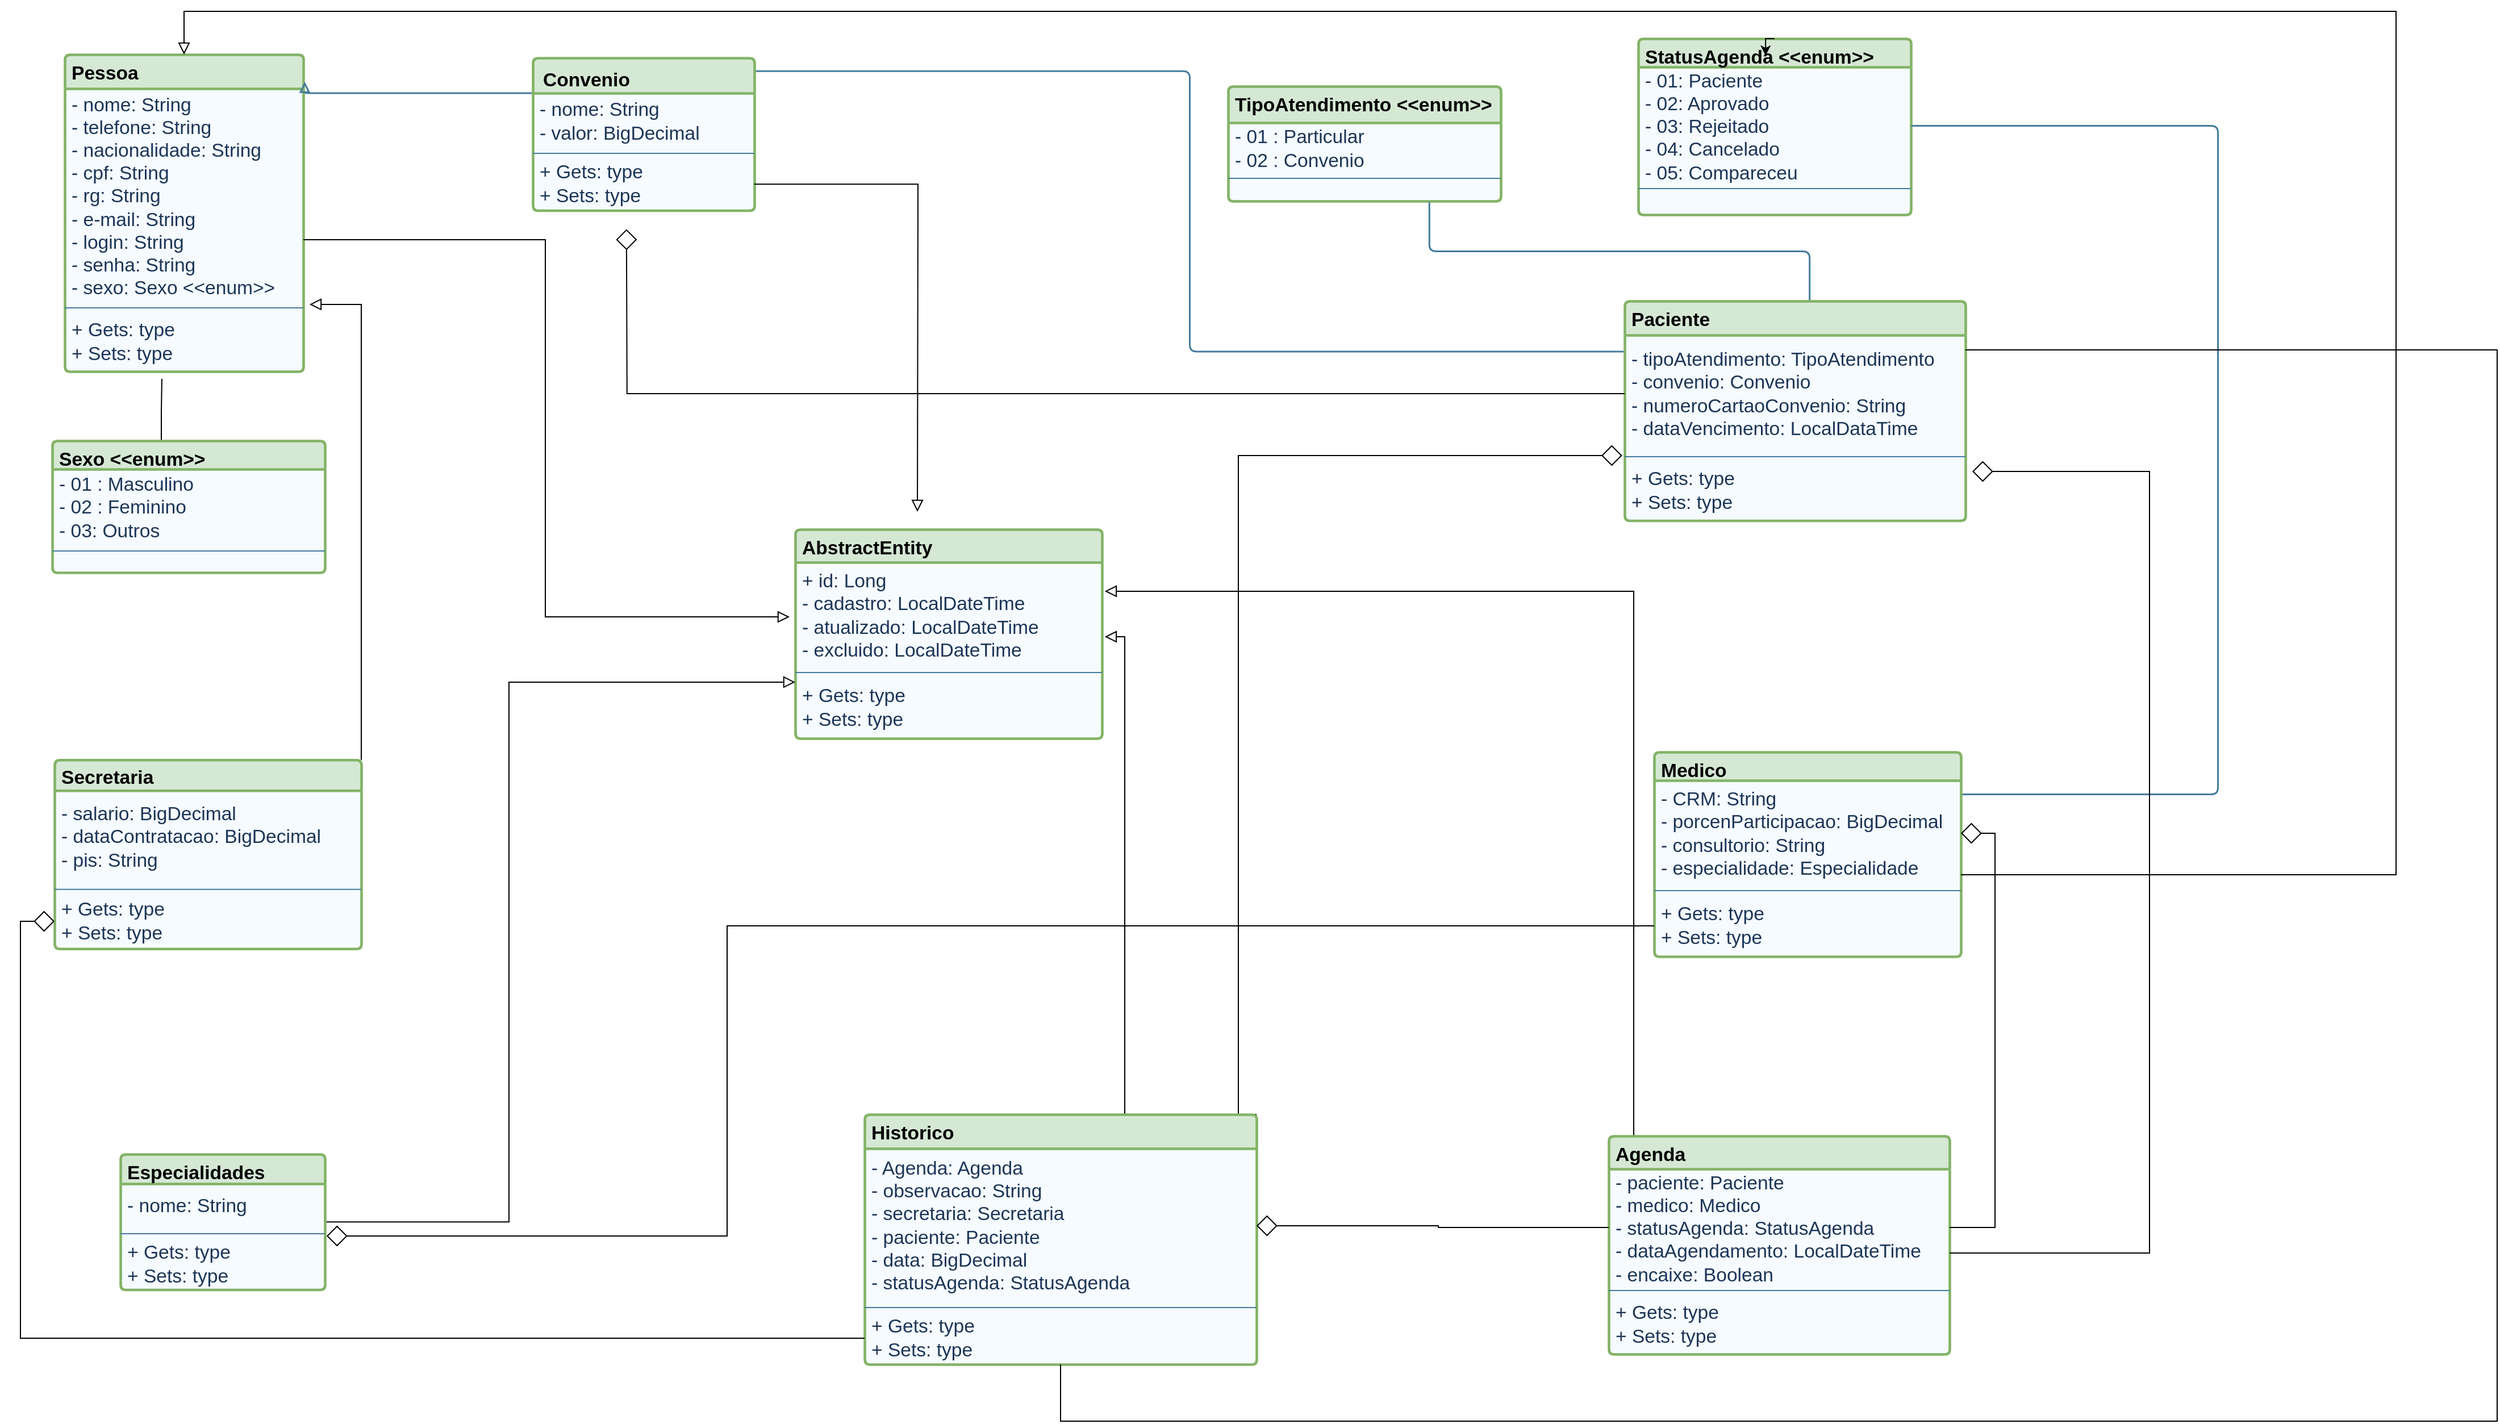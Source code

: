 <mxfile version="17.4.1" type="device" pages="6"><diagram id="xot62te2qZyypPYsCAMX" name="Acesso Offline"><mxGraphModel dx="2893" dy="438" grid="0" gridSize="10" guides="1" tooltips="1" connect="1" arrows="1" fold="1" page="1" pageScale="1" pageWidth="827" pageHeight="1169" math="0" shadow="0"><root><mxCell id="0"/><mxCell id="1" parent="0"/><mxCell id="5qkLLlvKyT0bOlk1JnlW-1" value="AbstractEntity" style="html=1;overflow=block;blockSpacing=1;swimlane;childLayout=stackLayout;horizontal=1;horizontalStack=0;resizeParent=1;resizeParentMax=0;resizeLast=0;collapsible=0;marginBottom=0;swimlaneFillColor=#F5FBFF;startSize=29;whiteSpace=wrap;fontSize=16.8;fontStyle=1;align=left;spacing=6.8;strokeColor=#82b366;strokeOpacity=100;rounded=1;absoluteArcSize=1;arcSize=9;fillColor=#d5e8d4;strokeWidth=2.3;" parent="1" vertex="1"><mxGeometry x="720" y="1802" width="270" height="184" as="geometry"/></mxCell><mxCell id="5qkLLlvKyT0bOlk1JnlW-2" value="+ id: Long&#10;- cadastro: LocalDateTime&#10;- atualizado: LocalDateTime &#10;- excluido: LocalDateTime" style="part=1;html=1;resizeHeight=0;strokeColor=none;fillColor=none;align=left;verticalAlign=middle;spacingLeft=4;spacingRight=4;overflow=hidden;rotatable=0;points=[[0,0.5],[1,0.5]];portConstraint=eastwest;swimlaneFillColor=#F5FBFF;strokeOpacity=100;whiteSpace=wrap;fontSize=16.8;fontColor=#1D3557;" parent="5qkLLlvKyT0bOlk1JnlW-1" vertex="1"><mxGeometry y="29" width="270" height="93" as="geometry"/></mxCell><mxCell id="5qkLLlvKyT0bOlk1JnlW-3" value="" style="line;strokeWidth=1;fillColor=none;align=left;verticalAlign=middle;spacingTop=-1;spacingLeft=3;spacingRight=3;rotatable=0;labelPosition=right;points=[];portConstraint=eastwest;labelBackgroundColor=#F1FAEE;strokeColor=#457B9D;fontColor=#1D3557;" parent="5qkLLlvKyT0bOlk1JnlW-1" vertex="1"><mxGeometry y="122" width="270" height="8" as="geometry"/></mxCell><mxCell id="5qkLLlvKyT0bOlk1JnlW-4" value="+ Gets: type&#10;+ Sets: type" style="part=1;html=1;resizeHeight=0;strokeColor=none;fillColor=none;align=left;verticalAlign=middle;spacingLeft=4;spacingRight=4;overflow=hidden;rotatable=0;points=[[0,0.5],[1,0.5]];portConstraint=eastwest;swimlaneFillColor=#F5FBFF;strokeOpacity=100;whiteSpace=wrap;fontSize=16.8;fontColor=#1D3557;" parent="5qkLLlvKyT0bOlk1JnlW-1" vertex="1"><mxGeometry y="130" width="270" height="54" as="geometry"/></mxCell><mxCell id="NDW-4VwYARm3is59XhFq-13" style="edgeStyle=orthogonalEdgeStyle;rounded=0;orthogonalLoop=1;jettySize=auto;html=1;entryX=-0.007;entryY=-0.096;entryDx=0;entryDy=0;entryPerimeter=0;endArrow=diamond;endFill=0;endSize=16;strokeWidth=1;exitX=1;exitY=0;exitDx=0;exitDy=0;" edge="1" parent="1" source="5qkLLlvKyT0bOlk1JnlW-5" target="5qkLLlvKyT0bOlk1JnlW-44"><mxGeometry relative="1" as="geometry"><Array as="points"><mxPoint x="1110" y="2317"/><mxPoint x="1110" y="1737"/></Array></mxGeometry></mxCell><mxCell id="NDW-4VwYARm3is59XhFq-31" style="edgeStyle=orthogonalEdgeStyle;rounded=0;orthogonalLoop=1;jettySize=auto;html=1;entryX=1.009;entryY=0.704;entryDx=0;entryDy=0;entryPerimeter=0;endArrow=block;endFill=0;startSize=6;endSize=8;strokeWidth=1;" edge="1" parent="1" source="5qkLLlvKyT0bOlk1JnlW-5" target="5qkLLlvKyT0bOlk1JnlW-2"><mxGeometry relative="1" as="geometry"><Array as="points"><mxPoint x="1010" y="1897"/></Array></mxGeometry></mxCell><mxCell id="5qkLLlvKyT0bOlk1JnlW-5" value="Historico" style="html=1;overflow=block;blockSpacing=1;swimlane;childLayout=stackLayout;horizontal=1;horizontalStack=0;resizeParent=1;resizeParentMax=0;resizeLast=0;collapsible=0;marginBottom=0;swimlaneFillColor=#F5FBFF;startSize=30;whiteSpace=wrap;fontSize=16.8;fontStyle=1;align=left;spacing=6.8;strokeColor=#82b366;strokeOpacity=100;rounded=1;absoluteArcSize=1;arcSize=9;fillColor=#d5e8d4;strokeWidth=2.3;" parent="1" vertex="1"><mxGeometry x="781" y="2317" width="345" height="220" as="geometry"/></mxCell><mxCell id="5qkLLlvKyT0bOlk1JnlW-6" value="- Agenda: Agenda&#10;- observacao: String&#10;- secretaria: Secretaria&#10;- paciente: Paciente&#10;- data: BigDecimal&#10;- statusAgenda: StatusAgenda" style="part=1;html=1;resizeHeight=0;strokeColor=none;fillColor=none;align=left;verticalAlign=middle;spacingLeft=4;spacingRight=4;overflow=hidden;rotatable=0;points=[[0,0.5],[1,0.5]];portConstraint=eastwest;swimlaneFillColor=#F5FBFF;strokeOpacity=100;whiteSpace=wrap;fontSize=16.8;fontColor=#1D3557;" parent="5qkLLlvKyT0bOlk1JnlW-5" vertex="1"><mxGeometry y="30" width="345" height="136" as="geometry"/></mxCell><mxCell id="5qkLLlvKyT0bOlk1JnlW-7" value="" style="line;strokeWidth=1;fillColor=none;align=left;verticalAlign=middle;spacingTop=-1;spacingLeft=3;spacingRight=3;rotatable=0;labelPosition=right;points=[];portConstraint=eastwest;labelBackgroundColor=#F1FAEE;strokeColor=#457B9D;fontColor=#1D3557;" parent="5qkLLlvKyT0bOlk1JnlW-5" vertex="1"><mxGeometry y="166" width="345" height="8" as="geometry"/></mxCell><mxCell id="5qkLLlvKyT0bOlk1JnlW-8" value="+ Gets: type&#10;+ Sets: type" style="part=1;html=1;resizeHeight=0;strokeColor=none;fillColor=none;align=left;verticalAlign=middle;spacingLeft=4;spacingRight=4;overflow=hidden;rotatable=0;points=[[0,0.5],[1,0.5]];portConstraint=eastwest;swimlaneFillColor=#F5FBFF;strokeOpacity=100;whiteSpace=wrap;fontSize=16.8;fontColor=#1D3557;" parent="5qkLLlvKyT0bOlk1JnlW-5" vertex="1"><mxGeometry y="174" width="345" height="46" as="geometry"/></mxCell><mxCell id="5qkLLlvKyT0bOlk1JnlW-9" value="Pessoa" style="html=1;overflow=block;blockSpacing=1;swimlane;childLayout=stackLayout;horizontal=1;horizontalStack=0;resizeParent=1;resizeParentMax=0;resizeLast=0;collapsible=0;marginBottom=0;swimlaneFillColor=#F5FBFF;startSize=30;whiteSpace=wrap;fontSize=16.8;fontStyle=1;align=left;spacing=6.8;strokeColor=#82b366;strokeOpacity=100;rounded=1;absoluteArcSize=1;arcSize=9;fillColor=#d5e8d4;strokeWidth=2.3;" parent="1" vertex="1"><mxGeometry x="77" y="1384" width="210" height="279" as="geometry"/></mxCell><mxCell id="5qkLLlvKyT0bOlk1JnlW-10" value="- nome: String&#10;- telefone: String&#10;- nacionalidade: String&#10;- cpf: String&#10;- rg: String&#10;- e-mail: String&#10;- login:  String&#10;- senha: String&#10;- sexo: Sexo &amp;lt;&amp;lt;enum&amp;gt;&amp;gt;" style="part=1;html=1;resizeHeight=0;strokeColor=none;fillColor=none;align=left;verticalAlign=middle;spacingLeft=4;spacingRight=4;overflow=hidden;rotatable=0;points=[[0,0.5],[1,0.5]];portConstraint=eastwest;swimlaneFillColor=#F5FBFF;strokeOpacity=100;whiteSpace=wrap;fontSize=16.8;fontColor=#1D3557;" parent="5qkLLlvKyT0bOlk1JnlW-9" vertex="1"><mxGeometry y="30" width="210" height="189" as="geometry"/></mxCell><mxCell id="5qkLLlvKyT0bOlk1JnlW-11" value="" style="line;strokeWidth=1;fillColor=none;align=left;verticalAlign=middle;spacingTop=-1;spacingLeft=3;spacingRight=3;rotatable=0;labelPosition=right;points=[];portConstraint=eastwest;labelBackgroundColor=#F1FAEE;strokeColor=#457B9D;fontColor=#1D3557;" parent="5qkLLlvKyT0bOlk1JnlW-9" vertex="1"><mxGeometry y="219" width="210" height="8" as="geometry"/></mxCell><mxCell id="5qkLLlvKyT0bOlk1JnlW-12" value="+ Gets: type&#10;+ Sets: type" style="part=1;html=1;resizeHeight=0;strokeColor=none;fillColor=none;align=left;verticalAlign=middle;spacingLeft=4;spacingRight=4;overflow=hidden;rotatable=0;points=[[0,0.5],[1,0.5]];portConstraint=eastwest;swimlaneFillColor=#F5FBFF;strokeOpacity=100;whiteSpace=wrap;fontSize=16.8;fontColor=#1D3557;" parent="5qkLLlvKyT0bOlk1JnlW-9" vertex="1"><mxGeometry y="227" width="210" height="52" as="geometry"/></mxCell><mxCell id="5qkLLlvKyT0bOlk1JnlW-13" value="StatusAgenda &amp;lt;&amp;lt;enum&amp;gt;&amp;gt;" style="html=1;overflow=block;blockSpacing=1;swimlane;childLayout=stackLayout;horizontal=1;horizontalStack=0;resizeParent=1;resizeParentMax=0;resizeLast=0;collapsible=0;marginBottom=0;swimlaneFillColor=#F5FBFF;startSize=25;whiteSpace=wrap;fontSize=16.8;fontStyle=1;align=left;spacing=6.8;strokeColor=#82b366;strokeOpacity=100;rounded=1;absoluteArcSize=1;arcSize=9;fillColor=#d5e8d4;strokeWidth=2.3;" parent="1" vertex="1"><mxGeometry x="1462" y="1370" width="240" height="155" as="geometry"/></mxCell><mxCell id="5qkLLlvKyT0bOlk1JnlW-14" value="- 01: Paciente&#10;- 02: Aprovado&#10;- 03: Rejeitado&#10;- 04: Cancelado&#10;- 05: Compareceu&#10;- 06: Nao Compareceu" style="part=1;html=1;resizeHeight=0;strokeColor=none;fillColor=none;align=left;verticalAlign=middle;spacingLeft=4;spacingRight=4;overflow=hidden;rotatable=0;points=[[0,0.5],[1,0.5]];portConstraint=eastwest;swimlaneFillColor=#F5FBFF;strokeOpacity=100;whiteSpace=wrap;fontSize=16.8;fontColor=#1D3557;" parent="5qkLLlvKyT0bOlk1JnlW-13" vertex="1"><mxGeometry y="25" width="240" height="103" as="geometry"/></mxCell><mxCell id="5qkLLlvKyT0bOlk1JnlW-15" value="" style="line;strokeWidth=1;fillColor=none;align=left;verticalAlign=middle;spacingTop=-1;spacingLeft=3;spacingRight=3;rotatable=0;labelPosition=right;points=[];portConstraint=eastwest;labelBackgroundColor=#F1FAEE;strokeColor=#457B9D;fontColor=#1D3557;" parent="5qkLLlvKyT0bOlk1JnlW-13" vertex="1"><mxGeometry y="128" width="240" height="8" as="geometry"/></mxCell><mxCell id="5qkLLlvKyT0bOlk1JnlW-16" value="" style="part=1;html=1;resizeHeight=0;strokeColor=none;fillColor=none;align=left;verticalAlign=middle;spacingLeft=4;spacingRight=4;overflow=hidden;rotatable=0;points=[[0,0.5],[1,0.5]];portConstraint=eastwest;swimlaneFillColor=#F5FBFF;strokeOpacity=100;whiteSpace=wrap;fontSize=13;fontColor=#1D3557;" parent="5qkLLlvKyT0bOlk1JnlW-13" vertex="1"><mxGeometry y="136" width="240" height="19" as="geometry"/></mxCell><mxCell id="5qkLLlvKyT0bOlk1JnlW-17" value="TipoAtendimento &amp;lt;&amp;lt;enum&amp;gt;&amp;gt;" style="html=1;overflow=block;blockSpacing=1;swimlane;childLayout=stackLayout;horizontal=1;horizontalStack=0;resizeParent=1;resizeParentMax=0;resizeLast=0;collapsible=0;marginBottom=0;swimlaneFillColor=#F5FBFF;startSize=32;whiteSpace=wrap;fontSize=16.8;fontStyle=1;align=left;spacing=6.8;strokeColor=#82b366;strokeOpacity=100;rounded=1;absoluteArcSize=1;arcSize=9;fillColor=#d5e8d4;strokeWidth=2.3;" parent="1" vertex="1"><mxGeometry x="1101" y="1412" width="240" height="101" as="geometry"/></mxCell><mxCell id="5qkLLlvKyT0bOlk1JnlW-18" value="- 01 : Particular&#10;- 02 : Convenio" style="part=1;html=1;resizeHeight=0;strokeColor=none;fillColor=none;align=left;verticalAlign=middle;spacingLeft=4;spacingRight=4;overflow=hidden;rotatable=0;points=[[0,0.5],[1,0.5]];portConstraint=eastwest;swimlaneFillColor=#F5FBFF;strokeOpacity=100;whiteSpace=wrap;fontSize=16.8;fontColor=#1D3557;" parent="5qkLLlvKyT0bOlk1JnlW-17" vertex="1"><mxGeometry y="32" width="240" height="45" as="geometry"/></mxCell><mxCell id="5qkLLlvKyT0bOlk1JnlW-19" value="" style="line;strokeWidth=1;fillColor=none;align=left;verticalAlign=middle;spacingTop=-1;spacingLeft=3;spacingRight=3;rotatable=0;labelPosition=right;points=[];portConstraint=eastwest;labelBackgroundColor=#F1FAEE;strokeColor=#457B9D;fontColor=#1D3557;" parent="5qkLLlvKyT0bOlk1JnlW-17" vertex="1"><mxGeometry y="77" width="240" height="8" as="geometry"/></mxCell><mxCell id="5qkLLlvKyT0bOlk1JnlW-20" value="" style="part=1;html=1;resizeHeight=0;strokeColor=none;fillColor=none;align=left;verticalAlign=middle;spacingLeft=4;spacingRight=4;overflow=hidden;rotatable=0;points=[[0,0.5],[1,0.5]];portConstraint=eastwest;swimlaneFillColor=#F5FBFF;strokeOpacity=100;whiteSpace=wrap;fontSize=13;fontColor=#1D3557;" parent="5qkLLlvKyT0bOlk1JnlW-17" vertex="1"><mxGeometry y="85" width="240" height="16" as="geometry"/></mxCell><mxCell id="NDW-4VwYARm3is59XhFq-21" style="edgeStyle=orthogonalEdgeStyle;rounded=0;orthogonalLoop=1;jettySize=auto;html=1;entryX=0.407;entryY=1.125;entryDx=0;entryDy=0;entryPerimeter=0;endArrow=none;endFill=0;startSize=16;endSize=16;strokeWidth=1;" edge="1" parent="1" source="5qkLLlvKyT0bOlk1JnlW-21" target="5qkLLlvKyT0bOlk1JnlW-12"><mxGeometry relative="1" as="geometry"><Array as="points"><mxPoint x="162" y="1699"/><mxPoint x="162" y="1699"/></Array></mxGeometry></mxCell><mxCell id="5qkLLlvKyT0bOlk1JnlW-21" value="Sexo &amp;lt;&amp;lt;enum&amp;gt;&amp;gt;" style="html=1;overflow=block;blockSpacing=1;swimlane;childLayout=stackLayout;horizontal=1;horizontalStack=0;resizeParent=1;resizeParentMax=0;resizeLast=0;collapsible=0;marginBottom=0;swimlaneFillColor=#F5FBFF;startSize=25;whiteSpace=wrap;fontSize=16.8;fontStyle=1;align=left;spacing=6.8;strokeColor=#82b366;strokeOpacity=100;rounded=1;absoluteArcSize=1;arcSize=9;fillColor=#d5e8d4;strokeWidth=2.3;" parent="1" vertex="1"><mxGeometry x="66" y="1724" width="240" height="116" as="geometry"/></mxCell><mxCell id="5qkLLlvKyT0bOlk1JnlW-22" value="- 01 : Masculino&#10;- 02 : Feminino&#10;- 03: Outros" style="part=1;html=1;resizeHeight=0;strokeColor=none;fillColor=none;align=left;verticalAlign=middle;spacingLeft=4;spacingRight=4;overflow=hidden;rotatable=0;points=[[0,0.5],[1,0.5]];portConstraint=eastwest;swimlaneFillColor=#F5FBFF;strokeOpacity=100;whiteSpace=wrap;fontSize=16.8;fontColor=#1D3557;" parent="5qkLLlvKyT0bOlk1JnlW-21" vertex="1"><mxGeometry y="25" width="240" height="68" as="geometry"/></mxCell><mxCell id="5qkLLlvKyT0bOlk1JnlW-23" value="" style="line;strokeWidth=1;fillColor=none;align=left;verticalAlign=middle;spacingTop=-1;spacingLeft=3;spacingRight=3;rotatable=0;labelPosition=right;points=[];portConstraint=eastwest;labelBackgroundColor=#F1FAEE;strokeColor=#457B9D;fontColor=#1D3557;" parent="5qkLLlvKyT0bOlk1JnlW-21" vertex="1"><mxGeometry y="93" width="240" height="8" as="geometry"/></mxCell><mxCell id="5qkLLlvKyT0bOlk1JnlW-24" value="" style="part=1;html=1;resizeHeight=0;strokeColor=none;fillColor=none;align=left;verticalAlign=middle;spacingLeft=4;spacingRight=4;overflow=hidden;rotatable=0;points=[[0,0.5],[1,0.5]];portConstraint=eastwest;swimlaneFillColor=#F5FBFF;strokeOpacity=100;whiteSpace=wrap;fontSize=13;fontColor=#1D3557;" parent="5qkLLlvKyT0bOlk1JnlW-21" vertex="1"><mxGeometry y="101" width="240" height="15" as="geometry"/></mxCell><mxCell id="NDW-4VwYARm3is59XhFq-28" style="edgeStyle=orthogonalEdgeStyle;rounded=0;orthogonalLoop=1;jettySize=auto;html=1;entryX=0;entryY=0.083;entryDx=0;entryDy=0;entryPerimeter=0;endArrow=block;endFill=0;startSize=6;endSize=8;strokeWidth=1;" edge="1" parent="1" source="5qkLLlvKyT0bOlk1JnlW-29" target="5qkLLlvKyT0bOlk1JnlW-4"><mxGeometry relative="1" as="geometry"><Array as="points"><mxPoint x="468" y="2412"/><mxPoint x="468" y="1937"/></Array></mxGeometry></mxCell><mxCell id="5qkLLlvKyT0bOlk1JnlW-29" value="Especialidades" style="html=1;overflow=block;blockSpacing=1;swimlane;childLayout=stackLayout;horizontal=1;horizontalStack=0;resizeParent=1;resizeParentMax=0;resizeLast=0;collapsible=0;marginBottom=0;swimlaneFillColor=#F5FBFF;startSize=26;whiteSpace=wrap;fontSize=16.8;fontStyle=1;align=left;spacing=6.8;strokeColor=#82b366;strokeOpacity=100;rounded=1;absoluteArcSize=1;arcSize=9;fillColor=#d5e8d4;strokeWidth=2.3;" parent="1" vertex="1"><mxGeometry x="126" y="2352" width="180" height="119.25" as="geometry"/></mxCell><mxCell id="5qkLLlvKyT0bOlk1JnlW-30" value="- nome: String" style="part=1;html=1;resizeHeight=0;strokeColor=none;fillColor=none;align=left;verticalAlign=middle;spacingLeft=4;spacingRight=4;overflow=hidden;rotatable=0;points=[[0,0.5],[1,0.5]];portConstraint=eastwest;swimlaneFillColor=#F5FBFF;strokeOpacity=100;whiteSpace=wrap;fontSize=16.8;fontColor=#1D3557;" parent="5qkLLlvKyT0bOlk1JnlW-29" vertex="1"><mxGeometry y="26" width="180" height="40" as="geometry"/></mxCell><mxCell id="5qkLLlvKyT0bOlk1JnlW-31" value="" style="line;strokeWidth=1;fillColor=none;align=left;verticalAlign=middle;spacingTop=-1;spacingLeft=3;spacingRight=3;rotatable=0;labelPosition=right;points=[];portConstraint=eastwest;labelBackgroundColor=#F1FAEE;strokeColor=#457B9D;fontColor=#1D3557;" parent="5qkLLlvKyT0bOlk1JnlW-29" vertex="1"><mxGeometry y="66" width="180" height="8" as="geometry"/></mxCell><mxCell id="5qkLLlvKyT0bOlk1JnlW-32" value="+ Gets: type&#10;+ Sets: type" style="part=1;html=1;resizeHeight=0;strokeColor=none;fillColor=none;align=left;verticalAlign=middle;spacingLeft=4;spacingRight=4;overflow=hidden;rotatable=0;points=[[0,0.5],[1,0.5]];portConstraint=eastwest;swimlaneFillColor=#F5FBFF;strokeOpacity=100;whiteSpace=wrap;fontSize=16.8;fontColor=#1D3557;" parent="5qkLLlvKyT0bOlk1JnlW-29" vertex="1"><mxGeometry y="74" width="180" height="45.25" as="geometry"/></mxCell><mxCell id="NDW-4VwYARm3is59XhFq-22" style="edgeStyle=orthogonalEdgeStyle;rounded=0;orthogonalLoop=1;jettySize=auto;html=1;entryX=1.026;entryY=-0.135;entryDx=0;entryDy=0;entryPerimeter=0;endArrow=block;endFill=0;startSize=6;endSize=8;strokeWidth=1;" edge="1" parent="1" source="5qkLLlvKyT0bOlk1JnlW-33" target="5qkLLlvKyT0bOlk1JnlW-12"><mxGeometry relative="1" as="geometry"><Array as="points"><mxPoint x="338" y="1604"/></Array></mxGeometry></mxCell><mxCell id="5qkLLlvKyT0bOlk1JnlW-33" value="Secretaria" style="html=1;overflow=block;blockSpacing=1;swimlane;childLayout=stackLayout;horizontal=1;horizontalStack=0;resizeParent=1;resizeParentMax=0;resizeLast=0;collapsible=0;marginBottom=0;swimlaneFillColor=#F5FBFF;startSize=27;whiteSpace=wrap;fontSize=16.8;fontStyle=1;align=left;spacing=6.8;strokeColor=#82b366;strokeOpacity=100;rounded=1;absoluteArcSize=1;arcSize=9;fillColor=#d5e8d4;strokeWidth=2.3;" parent="1" vertex="1"><mxGeometry x="68" y="2004.87" width="270" height="166.25" as="geometry"/></mxCell><mxCell id="5qkLLlvKyT0bOlk1JnlW-34" value="- salario: BigDecimal&#10;- dataContratacao: BigDecimal&#10;- pis: String" style="part=1;html=1;resizeHeight=0;strokeColor=none;fillColor=none;align=left;verticalAlign=middle;spacingLeft=4;spacingRight=4;overflow=hidden;rotatable=0;points=[[0,0.5],[1,0.5]];portConstraint=eastwest;swimlaneFillColor=#F5FBFF;strokeOpacity=100;whiteSpace=wrap;fontSize=16.8;fontColor=#1D3557;" parent="5qkLLlvKyT0bOlk1JnlW-33" vertex="1"><mxGeometry y="27" width="270" height="83" as="geometry"/></mxCell><mxCell id="5qkLLlvKyT0bOlk1JnlW-35" value="" style="line;strokeWidth=1;fillColor=none;align=left;verticalAlign=middle;spacingTop=-1;spacingLeft=3;spacingRight=3;rotatable=0;labelPosition=right;points=[];portConstraint=eastwest;labelBackgroundColor=#F1FAEE;strokeColor=#457B9D;fontColor=#1D3557;" parent="5qkLLlvKyT0bOlk1JnlW-33" vertex="1"><mxGeometry y="110" width="270" height="8" as="geometry"/></mxCell><mxCell id="5qkLLlvKyT0bOlk1JnlW-36" value="+ Gets: type&#10;+ Sets: type" style="part=1;html=1;resizeHeight=0;strokeColor=none;fillColor=none;align=left;verticalAlign=middle;spacingLeft=4;spacingRight=4;overflow=hidden;rotatable=0;points=[[0,0.5],[1,0.5]];portConstraint=eastwest;swimlaneFillColor=#F5FBFF;strokeOpacity=100;whiteSpace=wrap;fontSize=16.8;fontColor=#1D3557;" parent="5qkLLlvKyT0bOlk1JnlW-33" vertex="1"><mxGeometry y="118" width="270" height="48.25" as="geometry"/></mxCell><mxCell id="NDW-4VwYARm3is59XhFq-32" style="edgeStyle=orthogonalEdgeStyle;rounded=0;orthogonalLoop=1;jettySize=auto;html=1;entryX=1.009;entryY=0.274;entryDx=0;entryDy=0;entryPerimeter=0;endArrow=block;endFill=0;startSize=6;endSize=8;strokeWidth=1;" edge="1" parent="1" source="5qkLLlvKyT0bOlk1JnlW-37" target="5qkLLlvKyT0bOlk1JnlW-2"><mxGeometry relative="1" as="geometry"><Array as="points"><mxPoint x="1458" y="1857"/></Array></mxGeometry></mxCell><mxCell id="5qkLLlvKyT0bOlk1JnlW-37" value="Agenda" style="html=1;overflow=block;blockSpacing=1;swimlane;childLayout=stackLayout;horizontal=1;horizontalStack=0;resizeParent=1;resizeParentMax=0;resizeLast=0;collapsible=0;marginBottom=0;swimlaneFillColor=#F5FBFF;startSize=29;whiteSpace=wrap;fontSize=16.8;fontStyle=1;align=left;spacing=6.8;strokeColor=#82b366;strokeOpacity=100;rounded=1;absoluteArcSize=1;arcSize=9;fillColor=#d5e8d4;strokeWidth=2.3;" parent="1" vertex="1"><mxGeometry x="1436" y="2336" width="300" height="192" as="geometry"/></mxCell><mxCell id="5qkLLlvKyT0bOlk1JnlW-38" value="- paciente: Paciente&#10;- medico: Medico &#10;- statusAgenda: StatusAgenda&#10;- dataAgendamento: LocalDateTime&#10;- encaixe: Boolean" style="part=1;html=1;resizeHeight=0;strokeColor=none;fillColor=none;align=left;verticalAlign=middle;spacingLeft=4;spacingRight=4;overflow=hidden;rotatable=0;points=[[0,0.5],[1,0.5]];portConstraint=eastwest;swimlaneFillColor=#F5FBFF;strokeOpacity=100;whiteSpace=wrap;fontSize=16.8;fontColor=#1D3557;" parent="5qkLLlvKyT0bOlk1JnlW-37" vertex="1"><mxGeometry y="29" width="300" height="103" as="geometry"/></mxCell><mxCell id="5qkLLlvKyT0bOlk1JnlW-39" value="" style="line;strokeWidth=1;fillColor=none;align=left;verticalAlign=middle;spacingTop=-1;spacingLeft=3;spacingRight=3;rotatable=0;labelPosition=right;points=[];portConstraint=eastwest;labelBackgroundColor=#F1FAEE;strokeColor=#457B9D;fontColor=#1D3557;" parent="5qkLLlvKyT0bOlk1JnlW-37" vertex="1"><mxGeometry y="132" width="300" height="8" as="geometry"/></mxCell><mxCell id="5qkLLlvKyT0bOlk1JnlW-40" value="+ Gets: type&#10;+ Sets: type" style="part=1;html=1;resizeHeight=0;strokeColor=none;fillColor=none;align=left;verticalAlign=middle;spacingLeft=4;spacingRight=4;overflow=hidden;rotatable=0;points=[[0,0.5],[1,0.5]];portConstraint=eastwest;swimlaneFillColor=#F5FBFF;strokeOpacity=100;whiteSpace=wrap;fontSize=16.8;fontColor=#1D3557;" parent="5qkLLlvKyT0bOlk1JnlW-37" vertex="1"><mxGeometry y="140" width="300" height="52" as="geometry"/></mxCell><mxCell id="5qkLLlvKyT0bOlk1JnlW-41" value="Paciente" style="html=1;overflow=block;blockSpacing=1;swimlane;childLayout=stackLayout;horizontal=1;horizontalStack=0;resizeParent=1;resizeParentMax=0;resizeLast=0;collapsible=0;marginBottom=0;swimlaneFillColor=#F5FBFF;startSize=30;whiteSpace=wrap;fontSize=16.8;fontStyle=1;align=left;spacing=6.8;strokeColor=#82b366;strokeOpacity=100;rounded=1;absoluteArcSize=1;arcSize=9;fillColor=#d5e8d4;strokeWidth=2.3;" parent="1" vertex="1"><mxGeometry x="1450" y="1601" width="300" height="193.25" as="geometry"/></mxCell><mxCell id="5qkLLlvKyT0bOlk1JnlW-42" value="- tipoAtendimento: TipoAtendimento&#10;- convenio: Convenio&#10;- numeroCartaoConvenio: String&#10;- dataVencimento: LocalDataTime" style="part=1;html=1;resizeHeight=0;strokeColor=none;fillColor=none;align=left;verticalAlign=middle;spacingLeft=4;spacingRight=4;overflow=hidden;rotatable=0;points=[[0,0.5],[1,0.5]];portConstraint=eastwest;swimlaneFillColor=#F5FBFF;strokeOpacity=100;whiteSpace=wrap;fontSize=16.8;fontColor=#1D3557;" parent="5qkLLlvKyT0bOlk1JnlW-41" vertex="1"><mxGeometry y="30" width="300" height="103" as="geometry"/></mxCell><mxCell id="5qkLLlvKyT0bOlk1JnlW-43" value="" style="line;strokeWidth=1;fillColor=none;align=left;verticalAlign=middle;spacingTop=-1;spacingLeft=3;spacingRight=3;rotatable=0;labelPosition=right;points=[];portConstraint=eastwest;labelBackgroundColor=#F1FAEE;strokeColor=#457B9D;fontColor=#1D3557;" parent="5qkLLlvKyT0bOlk1JnlW-41" vertex="1"><mxGeometry y="133" width="300" height="8" as="geometry"/></mxCell><mxCell id="5qkLLlvKyT0bOlk1JnlW-44" value="+ Gets: type&#10;+ Sets: type" style="part=1;html=1;resizeHeight=0;strokeColor=none;fillColor=none;align=left;verticalAlign=middle;spacingLeft=4;spacingRight=4;overflow=hidden;rotatable=0;points=[[0,0.5],[1,0.5]];portConstraint=eastwest;swimlaneFillColor=#F5FBFF;strokeOpacity=100;whiteSpace=wrap;fontSize=16.8;fontColor=#1D3557;" parent="5qkLLlvKyT0bOlk1JnlW-41" vertex="1"><mxGeometry y="141" width="300" height="52.25" as="geometry"/></mxCell><UserObject label="" lucidchartObjectId="0LaUHhY-aGc." id="5qkLLlvKyT0bOlk1JnlW-52"><mxCell style="html=1;jettySize=18;whiteSpace=wrap;fontSize=13;strokeColor=#457B9D;strokeWidth=1.5;rounded=1;arcSize=12;edgeStyle=orthogonalEdgeStyle;startArrow=none;endArrow=block;endFill=0;exitX=-0.004;exitY=0.229;exitPerimeter=0;entryX=1.005;entryY=0.085;entryPerimeter=0;labelBackgroundColor=#F1FAEE;fontColor=#1D3557;" parent="1" source="5qkLLlvKyT0bOlk1JnlW-25" target="5qkLLlvKyT0bOlk1JnlW-9" edge="1"><mxGeometry width="100" height="100" relative="1" as="geometry"><Array as="points"><mxPoint x="288" y="1418"/></Array></mxGeometry></mxCell></UserObject><UserObject label="" lucidchartObjectId="5SaUy.J0vM6D" id="5qkLLlvKyT0bOlk1JnlW-59"><mxCell style="html=1;jettySize=18;whiteSpace=wrap;fontSize=13;strokeColor=#457B9D;strokeWidth=1.5;rounded=1;arcSize=12;edgeStyle=orthogonalEdgeStyle;startArrow=none;endArrow=none;exitX=0.737;exitY=1.008;exitPerimeter=0;entryX=0.542;entryY=-0.005;entryPerimeter=0;labelBackgroundColor=#F1FAEE;fontColor=#1D3557;" parent="1" source="5qkLLlvKyT0bOlk1JnlW-17" target="5qkLLlvKyT0bOlk1JnlW-41" edge="1"><mxGeometry width="100" height="100" relative="1" as="geometry"><Array as="points"/></mxGeometry></mxCell></UserObject><UserObject label="" lucidchartObjectId="tVaUy7L4o92i" id="5qkLLlvKyT0bOlk1JnlW-62"><mxCell style="html=1;jettySize=18;whiteSpace=wrap;fontSize=13;strokeColor=#457B9D;strokeWidth=1.5;rounded=1;arcSize=12;edgeStyle=orthogonalEdgeStyle;startArrow=none;endArrow=none;exitX=0.788;exitY=-0.005;exitPerimeter=0;labelBackgroundColor=#F1FAEE;fontColor=#1D3557;entryX=1;entryY=0.5;entryDx=0;entryDy=0;" parent="1" source="5qkLLlvKyT0bOlk1JnlW-45" target="5qkLLlvKyT0bOlk1JnlW-14" edge="1"><mxGeometry width="100" height="100" relative="1" as="geometry"><Array as="points"><mxPoint x="1689" y="2035"/><mxPoint x="1972" y="2035"/><mxPoint x="1972" y="1447"/></Array><mxPoint x="1578" y="1519" as="targetPoint"/></mxGeometry></mxCell></UserObject><mxCell id="NDW-4VwYARm3is59XhFq-1" style="edgeStyle=orthogonalEdgeStyle;rounded=0;orthogonalLoop=1;jettySize=auto;html=1;exitX=0.5;exitY=0;exitDx=0;exitDy=0;entryX=0.467;entryY=0.097;entryDx=0;entryDy=0;entryPerimeter=0;" edge="1" parent="1" source="5qkLLlvKyT0bOlk1JnlW-13" target="5qkLLlvKyT0bOlk1JnlW-13"><mxGeometry relative="1" as="geometry"><Array as="points"><mxPoint x="1574" y="1370"/></Array></mxGeometry></mxCell><mxCell id="5qkLLlvKyT0bOlk1JnlW-45" value="Medico" style="html=1;overflow=block;blockSpacing=1;swimlane;childLayout=stackLayout;horizontal=1;horizontalStack=0;resizeParent=1;resizeParentMax=0;resizeLast=0;collapsible=0;marginBottom=0;swimlaneFillColor=#F5FBFF;startSize=25;whiteSpace=wrap;fontSize=16.8;fontStyle=1;align=left;spacing=6.8;strokeColor=#82b366;strokeOpacity=100;rounded=1;absoluteArcSize=1;arcSize=9;fillColor=#d5e8d4;strokeWidth=2.3;" parent="1" vertex="1"><mxGeometry x="1476" y="1998" width="270" height="180" as="geometry"/></mxCell><mxCell id="5qkLLlvKyT0bOlk1JnlW-46" value="- CRM: String&#10;- porcenParticipacao: BigDecimal&#10;- consultorio: String&#10;- especialidade: Especialidade" style="part=1;html=1;resizeHeight=0;strokeColor=none;fillColor=none;align=left;verticalAlign=middle;spacingLeft=4;spacingRight=4;overflow=hidden;rotatable=0;points=[[0,0.5],[1,0.5]];portConstraint=eastwest;swimlaneFillColor=#F5FBFF;strokeOpacity=100;whiteSpace=wrap;fontSize=16.8;fontColor=#1D3557;" parent="5qkLLlvKyT0bOlk1JnlW-45" vertex="1"><mxGeometry y="25" width="270" height="93" as="geometry"/></mxCell><mxCell id="5qkLLlvKyT0bOlk1JnlW-47" value="" style="line;strokeWidth=1;fillColor=none;align=left;verticalAlign=middle;spacingTop=-1;spacingLeft=3;spacingRight=3;rotatable=0;labelPosition=right;points=[];portConstraint=eastwest;labelBackgroundColor=#F1FAEE;strokeColor=#457B9D;fontColor=#1D3557;" parent="5qkLLlvKyT0bOlk1JnlW-45" vertex="1"><mxGeometry y="118" width="270" height="8" as="geometry"/></mxCell><mxCell id="5qkLLlvKyT0bOlk1JnlW-48" value="+ Gets: type&#10;+ Sets: type" style="part=1;html=1;resizeHeight=0;strokeColor=none;fillColor=none;align=left;verticalAlign=middle;spacingLeft=4;spacingRight=4;overflow=hidden;rotatable=0;points=[[0,0.5],[1,0.5]];portConstraint=eastwest;swimlaneFillColor=#F5FBFF;strokeOpacity=100;whiteSpace=wrap;fontSize=16.8;fontColor=#1D3557;" parent="5qkLLlvKyT0bOlk1JnlW-45" vertex="1"><mxGeometry y="126" width="270" height="54" as="geometry"/></mxCell><mxCell id="NDW-4VwYARm3is59XhFq-8" style="edgeStyle=orthogonalEdgeStyle;rounded=0;orthogonalLoop=1;jettySize=auto;html=1;endArrow=diamond;endFill=0;strokeWidth=1;endSize=16;" edge="1" parent="1" source="5qkLLlvKyT0bOlk1JnlW-38" target="5qkLLlvKyT0bOlk1JnlW-6"><mxGeometry relative="1" as="geometry"/></mxCell><mxCell id="NDW-4VwYARm3is59XhFq-9" style="edgeStyle=orthogonalEdgeStyle;rounded=0;orthogonalLoop=1;jettySize=auto;html=1;entryX=1;entryY=0.5;entryDx=0;entryDy=0;endArrow=diamond;endFill=0;endSize=16;strokeWidth=1;" edge="1" parent="1" source="5qkLLlvKyT0bOlk1JnlW-38" target="5qkLLlvKyT0bOlk1JnlW-46"><mxGeometry relative="1" as="geometry"/></mxCell><mxCell id="NDW-4VwYARm3is59XhFq-14" style="edgeStyle=orthogonalEdgeStyle;rounded=0;orthogonalLoop=1;jettySize=auto;html=1;entryX=1.02;entryY=0.172;entryDx=0;entryDy=0;entryPerimeter=0;endArrow=diamond;endFill=0;endSize=16;strokeWidth=1;" edge="1" parent="1" source="5qkLLlvKyT0bOlk1JnlW-38" target="5qkLLlvKyT0bOlk1JnlW-44"><mxGeometry relative="1" as="geometry"><Array as="points"><mxPoint x="1912" y="2439"/><mxPoint x="1912" y="1751"/></Array></mxGeometry></mxCell><mxCell id="NDW-4VwYARm3is59XhFq-16" style="edgeStyle=orthogonalEdgeStyle;rounded=0;orthogonalLoop=1;jettySize=auto;html=1;entryX=0.5;entryY=0;entryDx=0;entryDy=0;endArrow=block;endFill=0;endSize=8;strokeWidth=1;" edge="1" parent="1" source="5qkLLlvKyT0bOlk1JnlW-46" target="5qkLLlvKyT0bOlk1JnlW-9"><mxGeometry relative="1" as="geometry"><Array as="points"><mxPoint x="2129" y="2106"/><mxPoint x="2129" y="1346"/><mxPoint x="182" y="1346"/></Array></mxGeometry></mxCell><mxCell id="5qkLLlvKyT0bOlk1JnlW-25" value="Convenio" style="html=1;overflow=block;blockSpacing=1;swimlane;childLayout=stackLayout;horizontal=1;horizontalStack=0;resizeParent=1;resizeParentMax=0;resizeLast=0;collapsible=0;marginBottom=0;swimlaneFillColor=#F5FBFF;startSize=31;whiteSpace=wrap;fontSize=16.8;fontStyle=1;align=left;spacing=9;strokeColor=#82b366;strokeOpacity=100;rounded=1;absoluteArcSize=1;arcSize=9;fillColor=#d5e8d4;strokeWidth=2.3;" parent="1" vertex="1"><mxGeometry x="489" y="1387" width="195" height="134.25" as="geometry"/></mxCell><mxCell id="5qkLLlvKyT0bOlk1JnlW-26" value="- nome: String&#10;- valor: BigDecimal" style="part=1;html=1;resizeHeight=0;strokeColor=none;fillColor=none;align=left;verticalAlign=middle;spacingLeft=4;spacingRight=4;overflow=hidden;rotatable=0;points=[[0,0.5],[1,0.5]];portConstraint=eastwest;swimlaneFillColor=#F5FBFF;strokeOpacity=100;whiteSpace=wrap;fontSize=16.8;fontColor=#1D3557;" parent="5qkLLlvKyT0bOlk1JnlW-25" vertex="1"><mxGeometry y="31" width="195" height="49" as="geometry"/></mxCell><mxCell id="5qkLLlvKyT0bOlk1JnlW-27" value="" style="line;strokeWidth=1;fillColor=none;align=left;verticalAlign=middle;spacingTop=-1;spacingLeft=3;spacingRight=3;rotatable=0;labelPosition=right;points=[];portConstraint=eastwest;labelBackgroundColor=#F1FAEE;strokeColor=#457B9D;fontColor=#1D3557;" parent="5qkLLlvKyT0bOlk1JnlW-25" vertex="1"><mxGeometry y="80" width="195" height="8" as="geometry"/></mxCell><mxCell id="5qkLLlvKyT0bOlk1JnlW-28" value="+ Gets: type&#10;+ Sets: type" style="part=1;html=1;resizeHeight=0;strokeColor=none;fillColor=none;align=left;verticalAlign=middle;spacingLeft=4;spacingRight=4;overflow=hidden;rotatable=0;points=[[0,0.5],[1,0.5]];portConstraint=eastwest;swimlaneFillColor=#F5FBFF;strokeOpacity=100;whiteSpace=wrap;fontSize=16.8;fontColor=#1D3557;" parent="5qkLLlvKyT0bOlk1JnlW-25" vertex="1"><mxGeometry y="88" width="195" height="46.25" as="geometry"/></mxCell><mxCell id="NDW-4VwYARm3is59XhFq-17" value="" style="html=1;jettySize=18;whiteSpace=wrap;fontSize=13;strokeColor=#457B9D;strokeWidth=1.5;rounded=1;arcSize=12;edgeStyle=orthogonalEdgeStyle;startArrow=none;endArrow=none;endFill=0;exitX=-0.004;exitY=0.229;exitPerimeter=0;entryX=1.005;entryY=0.085;entryPerimeter=0;labelBackgroundColor=#F1FAEE;fontColor=#1D3557;" edge="1" parent="1" source="5qkLLlvKyT0bOlk1JnlW-41" target="5qkLLlvKyT0bOlk1JnlW-25"><mxGeometry width="100" height="100" relative="1" as="geometry"><Array as="points"/><mxPoint x="1448.8" y="1645.254" as="sourcePoint"/><mxPoint x="288.05" y="1399.715" as="targetPoint"/></mxGeometry></mxCell><mxCell id="NDW-4VwYARm3is59XhFq-19" style="edgeStyle=orthogonalEdgeStyle;rounded=0;orthogonalLoop=1;jettySize=auto;html=1;endArrow=diamond;endFill=0;endSize=16;strokeWidth=1;startSize=16;" edge="1" parent="1" source="5qkLLlvKyT0bOlk1JnlW-42"><mxGeometry relative="1" as="geometry"><mxPoint x="571.429" y="1537.714" as="targetPoint"/></mxGeometry></mxCell><mxCell id="NDW-4VwYARm3is59XhFq-23" style="edgeStyle=orthogonalEdgeStyle;rounded=0;orthogonalLoop=1;jettySize=auto;html=1;entryX=0;entryY=0.5;entryDx=0;entryDy=0;endArrow=diamond;endFill=0;startSize=6;endSize=16;strokeWidth=1;" edge="1" parent="1" source="5qkLLlvKyT0bOlk1JnlW-8" target="5qkLLlvKyT0bOlk1JnlW-36"><mxGeometry relative="1" as="geometry"/></mxCell><mxCell id="NDW-4VwYARm3is59XhFq-25" style="edgeStyle=orthogonalEdgeStyle;rounded=0;orthogonalLoop=1;jettySize=auto;html=1;entryX=1.008;entryY=-0.044;entryDx=0;entryDy=0;entryPerimeter=0;endArrow=diamond;endFill=0;startSize=6;endSize=16;strokeWidth=1;" edge="1" parent="1" source="5qkLLlvKyT0bOlk1JnlW-48" target="5qkLLlvKyT0bOlk1JnlW-32"><mxGeometry relative="1" as="geometry"><Array as="points"><mxPoint x="660" y="2151"/><mxPoint x="660" y="2424"/></Array></mxGeometry></mxCell><mxCell id="NDW-4VwYARm3is59XhFq-26" style="edgeStyle=orthogonalEdgeStyle;rounded=0;orthogonalLoop=1;jettySize=auto;html=1;entryX=1;entryY=0.126;entryDx=0;entryDy=0;entryPerimeter=0;endArrow=none;endFill=0;startSize=6;endSize=16;strokeWidth=1;" edge="1" parent="1" source="5qkLLlvKyT0bOlk1JnlW-8" target="5qkLLlvKyT0bOlk1JnlW-42"><mxGeometry relative="1" as="geometry"><Array as="points"><mxPoint x="954" y="2587"/><mxPoint x="2218" y="2587"/><mxPoint x="2218" y="1644"/></Array></mxGeometry></mxCell><mxCell id="NDW-4VwYARm3is59XhFq-27" style="edgeStyle=orthogonalEdgeStyle;rounded=0;orthogonalLoop=1;jettySize=auto;html=1;endArrow=block;endFill=0;startSize=6;endSize=8;strokeWidth=1;" edge="1" parent="1" source="5qkLLlvKyT0bOlk1JnlW-10"><mxGeometry relative="1" as="geometry"><mxPoint x="715" y="1879" as="targetPoint"/><Array as="points"><mxPoint x="500" y="1547"/><mxPoint x="500" y="1879"/></Array></mxGeometry></mxCell><mxCell id="NDW-4VwYARm3is59XhFq-29" style="edgeStyle=orthogonalEdgeStyle;rounded=0;orthogonalLoop=1;jettySize=auto;html=1;endArrow=block;endFill=0;startSize=6;endSize=8;strokeWidth=1;" edge="1" parent="1" source="5qkLLlvKyT0bOlk1JnlW-28"><mxGeometry relative="1" as="geometry"><mxPoint x="827.5" y="1786.5" as="targetPoint"/></mxGeometry></mxCell></root></mxGraphModel></diagram><diagram id="kEfqeIS9K8EMzhgrXn_B" name="Medico"><mxGraphModel dx="868" dy="1657" grid="0" gridSize="10" guides="1" tooltips="1" connect="1" arrows="1" fold="1" page="1" pageScale="1" pageWidth="827" pageHeight="1169" math="0" shadow="0"><root><mxCell id="TULyWzP9eYqDRtk0LKw8-0"/><mxCell id="TULyWzP9eYqDRtk0LKw8-1" parent="TULyWzP9eYqDRtk0LKw8-0"/><UserObject label="" lucidchartObjectId="pg1VfVHWcmwK" id="TULyWzP9eYqDRtk0LKw8-2"><mxCell style="html=1;overflow=block;blockSpacing=1;whiteSpace=wrap;container=1;pointerEvents=0;collapsible=0;recursiveResize=0;fontSize=16.7;fontColor=#333333;align=left;spacing=0;strokeColor=#282c33;strokeOpacity=100;fillOpacity=0;rounded=1;absoluteArcSize=1;arcSize=9;fillColor=#000000;strokeWidth=2.3;" parent="TULyWzP9eYqDRtk0LKw8-1" vertex="1"><mxGeometry x="210" y="-800" width="410" height="440" as="geometry"/></mxCell></UserObject><mxCell id="TULyWzP9eYqDRtk0LKw8-7" value="&lt;span data-lucid-type=&quot;application/vnd.lucid.text&quot; data-lucid-content=&quot;{&amp;quot;t&amp;quot;:&amp;quot;*Caso de Uso - Medico&amp;quot;,&amp;quot;m&amp;quot;:[{&amp;quot;s&amp;quot;:0,&amp;quot;n&amp;quot;:&amp;quot;a&amp;quot;,&amp;quot;v&amp;quot;:&amp;quot;left&amp;quot;},{&amp;quot;s&amp;quot;:0,&amp;quot;n&amp;quot;:&amp;quot;od&amp;quot;,&amp;quot;v&amp;quot;:1},{&amp;quot;s&amp;quot;:0,&amp;quot;n&amp;quot;:&amp;quot;s&amp;quot;,&amp;quot;v&amp;quot;:22.222,&amp;quot;e&amp;quot;:21},{&amp;quot;s&amp;quot;:0,&amp;quot;n&amp;quot;:&amp;quot;c&amp;quot;,&amp;quot;v&amp;quot;:&amp;quot;333333ff&amp;quot;,&amp;quot;e&amp;quot;:21}]}&quot;&gt;&lt;span style=&quot;text-align: left ; font-size: 16.667px ; color: #333333&quot;&gt;*Caso de Uso - Medico&lt;/span&gt;&lt;/span&gt;" style="text;whiteSpace=wrap;html=1;" parent="TULyWzP9eYqDRtk0LKw8-2" vertex="1"><mxGeometry x="12.997" y="0.003" width="191" height="29" as="geometry"/></mxCell><mxCell id="TULyWzP9eYqDRtk0LKw8-8" style="rounded=0;orthogonalLoop=1;jettySize=auto;html=1;exitX=1;exitY=0.333;exitDx=0;exitDy=0;exitPerimeter=0;entryX=0.042;entryY=0.6;entryDx=0;entryDy=0;entryPerimeter=0;" parent="TULyWzP9eYqDRtk0LKw8-1" source="TULyWzP9eYqDRtk0LKw8-3" target="TULyWzP9eYqDRtk0LKw8-4" edge="1"><mxGeometry relative="1" as="geometry"/></mxCell><mxCell id="TULyWzP9eYqDRtk0LKw8-9" style="edgeStyle=none;rounded=0;orthogonalLoop=1;jettySize=auto;html=1;exitX=1;exitY=0.333;exitDx=0;exitDy=0;exitPerimeter=0;entryX=0;entryY=0.5;entryDx=0;entryDy=0;" parent="TULyWzP9eYqDRtk0LKw8-1" source="TULyWzP9eYqDRtk0LKw8-3" target="TULyWzP9eYqDRtk0LKw8-5" edge="1"><mxGeometry relative="1" as="geometry"/></mxCell><UserObject label="Listar Agenda" lucidchartObjectId="pg1VomqsTPby" id="TULyWzP9eYqDRtk0LKw8-4"><mxCell style="html=1;overflow=block;blockSpacing=1;whiteSpace=wrap;ellipse;fontSize=13;spacing=3.8;strokeColor=#282c33;strokeOpacity=100;rounded=1;absoluteArcSize=1;arcSize=9;strokeWidth=2.3;" parent="TULyWzP9eYqDRtk0LKw8-1" vertex="1"><mxGeometry x="400" y="-740" width="120" height="90" as="geometry"/></mxCell></UserObject><mxCell id="TULyWzP9eYqDRtk0LKw8-10" style="edgeStyle=none;rounded=0;orthogonalLoop=1;jettySize=auto;html=1;exitX=1;exitY=0.333;exitDx=0;exitDy=0;exitPerimeter=0;entryX=0;entryY=0.5;entryDx=0;entryDy=0;" parent="TULyWzP9eYqDRtk0LKw8-1" source="TULyWzP9eYqDRtk0LKw8-3" target="TULyWzP9eYqDRtk0LKw8-6" edge="1"><mxGeometry relative="1" as="geometry"/></mxCell><UserObject label="Consultar Paciente" lucidchartObjectId="pg1Vwy.4qOvs" id="TULyWzP9eYqDRtk0LKw8-5"><mxCell style="html=1;overflow=block;blockSpacing=1;whiteSpace=wrap;ellipse;fontSize=13;spacing=3.8;strokeColor=#282c33;strokeOpacity=100;rounded=1;absoluteArcSize=1;arcSize=9;strokeWidth=2.3;" parent="TULyWzP9eYqDRtk0LKw8-1" vertex="1"><mxGeometry x="390" y="-630" width="140" height="90" as="geometry"/></mxCell></UserObject><UserObject label="Medico(a)" lucidchartObjectId="pg1V.6WM~Hua" id="TULyWzP9eYqDRtk0LKw8-3"><mxCell style="html=1;overflow=block;blockSpacing=1;shape=umlActor;labelPosition=center;verticalLabelPosition=bottom;verticalAlign=top;whiteSpace=nowrap;fontSize=16.7;fontColor=#333333;spacing=0;strokeColor=#282c33;strokeOpacity=100;rounded=1;absoluteArcSize=1;arcSize=9;strokeWidth=2.3;" parent="TULyWzP9eYqDRtk0LKw8-1" vertex="1"><mxGeometry x="240" y="-650" width="60" height="140" as="geometry"/></mxCell></UserObject><UserObject label="Listar Pacientes" lucidchartObjectId="pg1VFYP_cyKQ" id="TULyWzP9eYqDRtk0LKw8-6"><mxCell style="html=1;overflow=block;blockSpacing=1;whiteSpace=wrap;ellipse;fontSize=13;spacing=3.8;strokeColor=#282c33;strokeOpacity=100;rounded=1;absoluteArcSize=1;arcSize=9;strokeWidth=2.3;" parent="TULyWzP9eYqDRtk0LKw8-1" vertex="1"><mxGeometry x="400" y="-530" width="120" height="90" as="geometry"/></mxCell></UserObject></root></mxGraphModel></diagram><diagram id="AHYezgloOfMYMUmSHrjQ" name="Paciente"><mxGraphModel dx="868" dy="1657" grid="0" gridSize="10" guides="1" tooltips="1" connect="1" arrows="1" fold="1" page="1" pageScale="1" pageWidth="827" pageHeight="1169" math="0" shadow="0"><root><mxCell id="MwZuvb_NzcYQMIHlOb89-0"/><mxCell id="MwZuvb_NzcYQMIHlOb89-1" parent="MwZuvb_NzcYQMIHlOb89-0"/><UserObject label="" lucidchartObjectId="Qg1VNq3T-1tk" id="MwZuvb_NzcYQMIHlOb89-2"><mxCell style="html=1;overflow=block;blockSpacing=1;whiteSpace=wrap;container=1;pointerEvents=0;collapsible=0;recursiveResize=0;fontSize=16.7;fontColor=#333333;align=left;spacing=0;strokeColor=#282c33;strokeOpacity=100;fillOpacity=0;rounded=1;absoluteArcSize=1;arcSize=9;fillColor=#000000;strokeWidth=2.3;" parent="MwZuvb_NzcYQMIHlOb89-1" vertex="1"><mxGeometry x="250" y="-910" width="320" height="600" as="geometry"/></mxCell></UserObject><mxCell id="MwZuvb_NzcYQMIHlOb89-27" value="&lt;span data-lucid-type=&quot;application/vnd.lucid.text&quot; data-lucid-content=&quot;{&amp;quot;t&amp;quot;:&amp;quot;* Caso de Uso - Paciente&amp;quot;,&amp;quot;m&amp;quot;:[{&amp;quot;s&amp;quot;:0,&amp;quot;n&amp;quot;:&amp;quot;od&amp;quot;,&amp;quot;v&amp;quot;:1},{&amp;quot;s&amp;quot;:0,&amp;quot;n&amp;quot;:&amp;quot;a&amp;quot;,&amp;quot;v&amp;quot;:&amp;quot;left&amp;quot;},{&amp;quot;s&amp;quot;:0,&amp;quot;n&amp;quot;:&amp;quot;s&amp;quot;,&amp;quot;v&amp;quot;:22.222,&amp;quot;e&amp;quot;:24},{&amp;quot;s&amp;quot;:0,&amp;quot;n&amp;quot;:&amp;quot;c&amp;quot;,&amp;quot;v&amp;quot;:&amp;quot;333333ff&amp;quot;,&amp;quot;e&amp;quot;:24}]}&quot;&gt;&lt;span style=&quot;text-align: left ; font-size: 16.667px ; color: #333333&quot;&gt;* Caso de Uso - Paciente&lt;/span&gt;&lt;/span&gt;" style="text;whiteSpace=wrap;html=1;" parent="MwZuvb_NzcYQMIHlOb89-2" vertex="1"><mxGeometry x="6.997" y="3.003" width="207" height="29" as="geometry"/></mxCell><mxCell id="MwZuvb_NzcYQMIHlOb89-14" style="edgeStyle=none;rounded=0;orthogonalLoop=1;jettySize=auto;html=1;exitX=1;exitY=0.333;exitDx=0;exitDy=0;exitPerimeter=0;entryX=0.053;entryY=0.644;entryDx=0;entryDy=0;entryPerimeter=0;" parent="MwZuvb_NzcYQMIHlOb89-1" source="MwZuvb_NzcYQMIHlOb89-3" target="MwZuvb_NzcYQMIHlOb89-5" edge="1"><mxGeometry relative="1" as="geometry"/></mxCell><UserObject label="Paciente" lucidchartObjectId="Qg1V8BPEKo3S" id="MwZuvb_NzcYQMIHlOb89-3"><mxCell style="html=1;overflow=block;blockSpacing=1;shape=umlActor;labelPosition=center;verticalLabelPosition=bottom;verticalAlign=top;whiteSpace=nowrap;fontSize=16.7;fontColor=#333333;spacing=0;strokeColor=#282c33;strokeOpacity=100;rounded=1;absoluteArcSize=1;arcSize=9;strokeWidth=2.3;" parent="MwZuvb_NzcYQMIHlOb89-1" vertex="1"><mxGeometry x="280" y="-670" width="60" height="140" as="geometry"/></mxCell></UserObject><UserObject label="Listar Paciente" lucidchartObjectId="Qg1VadOeW2bd" id="MwZuvb_NzcYQMIHlOb89-4"><mxCell style="html=1;overflow=block;blockSpacing=1;whiteSpace=wrap;ellipse;fontSize=13;spacing=3.8;strokeColor=#282c33;strokeOpacity=100;rounded=1;absoluteArcSize=1;arcSize=9;strokeWidth=2.3;" parent="MwZuvb_NzcYQMIHlOb89-1" vertex="1"><mxGeometry x="400" y="-860" width="120" height="90" as="geometry"/></mxCell></UserObject><UserObject label="Consultar Paciente" lucidchartObjectId="Qg1V0ZdGHIPb" id="MwZuvb_NzcYQMIHlOb89-5"><mxCell style="html=1;overflow=block;blockSpacing=1;whiteSpace=wrap;ellipse;fontSize=13;spacing=3.8;strokeColor=#282c33;strokeOpacity=100;rounded=1;absoluteArcSize=1;arcSize=9;strokeWidth=2.3;" parent="MwZuvb_NzcYQMIHlOb89-1" vertex="1"><mxGeometry x="400" y="-760" width="120" height="90" as="geometry"/></mxCell></UserObject><UserObject label="Cadastrar Paciente" lucidchartObjectId="Qg1VIZUxxSAg" id="MwZuvb_NzcYQMIHlOb89-6"><mxCell style="html=1;overflow=block;blockSpacing=1;whiteSpace=wrap;ellipse;fontSize=13;spacing=3.8;strokeColor=#282c33;strokeOpacity=100;rounded=1;absoluteArcSize=1;arcSize=9;strokeWidth=2.3;" parent="MwZuvb_NzcYQMIHlOb89-1" vertex="1"><mxGeometry x="400" y="-650" width="120" height="90" as="geometry"/></mxCell></UserObject><UserObject label="Editar Paciente" lucidchartObjectId="Qg1VBHlj-ESM" id="MwZuvb_NzcYQMIHlOb89-7"><mxCell style="html=1;overflow=block;blockSpacing=1;whiteSpace=wrap;ellipse;fontSize=13;spacing=3.8;strokeColor=#282c33;strokeOpacity=100;rounded=1;absoluteArcSize=1;arcSize=9;strokeWidth=2.3;" parent="MwZuvb_NzcYQMIHlOb89-1" vertex="1"><mxGeometry x="400" y="-550" width="120" height="90" as="geometry"/></mxCell></UserObject><UserObject label="Desativar Paciente" lucidchartObjectId="Qg1VsRQFl9fF" id="MwZuvb_NzcYQMIHlOb89-8"><mxCell style="html=1;overflow=block;blockSpacing=1;whiteSpace=wrap;ellipse;fontSize=13;spacing=3.8;strokeColor=#282c33;strokeOpacity=100;rounded=1;absoluteArcSize=1;arcSize=9;strokeWidth=2.3;" parent="MwZuvb_NzcYQMIHlOb89-1" vertex="1"><mxGeometry x="400" y="-440" width="120" height="90" as="geometry"/></mxCell></UserObject><UserObject label="" lucidchartObjectId="Qg1VfaHg0O-b" id="MwZuvb_NzcYQMIHlOb89-9"><mxCell style="html=1;jettySize=18;whiteSpace=wrap;fontSize=13;strokeColor=#282c33;strokeOpacity=100;strokeWidth=1.5;rounded=0;startArrow=none;endArrow=none;exitX=-0.009;exitY=0.5;exitPerimeter=0;entryX=1;entryY=0.321;entryPerimeter=0;" parent="MwZuvb_NzcYQMIHlOb89-1" source="MwZuvb_NzcYQMIHlOb89-4" target="MwZuvb_NzcYQMIHlOb89-3" edge="1"><mxGeometry width="100" height="100" relative="1" as="geometry"><Array as="points"/></mxGeometry></mxCell></UserObject><UserObject label="" lucidchartObjectId="Qg1VkSRGm3FD" id="MwZuvb_NzcYQMIHlOb89-11"><mxCell style="html=1;jettySize=18;whiteSpace=wrap;fontSize=13;strokeColor=#282c33;strokeOpacity=100;strokeWidth=1.5;rounded=0;startArrow=none;endArrow=none;exitX=-0.009;exitY=0.5;exitPerimeter=0;entryX=1;entryY=0.321;entryPerimeter=0;" parent="MwZuvb_NzcYQMIHlOb89-1" source="MwZuvb_NzcYQMIHlOb89-6" target="MwZuvb_NzcYQMIHlOb89-3" edge="1"><mxGeometry width="100" height="100" relative="1" as="geometry"><Array as="points"/></mxGeometry></mxCell></UserObject><UserObject label="" lucidchartObjectId="Qg1Vln~8YyKR" id="MwZuvb_NzcYQMIHlOb89-12"><mxCell style="html=1;jettySize=18;whiteSpace=wrap;fontSize=13;strokeColor=#282c33;strokeOpacity=100;strokeWidth=1.5;rounded=0;startArrow=none;endArrow=none;exitX=-0.009;exitY=0.5;exitPerimeter=0;entryX=1;entryY=0.321;entryPerimeter=0;" parent="MwZuvb_NzcYQMIHlOb89-1" source="MwZuvb_NzcYQMIHlOb89-7" target="MwZuvb_NzcYQMIHlOb89-3" edge="1"><mxGeometry width="100" height="100" relative="1" as="geometry"><Array as="points"/></mxGeometry></mxCell></UserObject><UserObject label="" lucidchartObjectId="Qg1VxebEtwue" id="MwZuvb_NzcYQMIHlOb89-13"><mxCell style="html=1;jettySize=18;whiteSpace=wrap;fontSize=13;strokeColor=#282c33;strokeOpacity=100;strokeWidth=1.5;rounded=0;startArrow=none;endArrow=none;exitX=-0.009;exitY=0.5;exitPerimeter=0;entryX=1;entryY=0.321;entryPerimeter=0;" parent="MwZuvb_NzcYQMIHlOb89-1" source="MwZuvb_NzcYQMIHlOb89-8" target="MwZuvb_NzcYQMIHlOb89-3" edge="1"><mxGeometry width="100" height="100" relative="1" as="geometry"><Array as="points"/></mxGeometry></mxCell></UserObject></root></mxGraphModel></diagram><diagram id="R7QSP_Tpc13GCXglPHel" name="Medico"><mxGraphModel dx="41" dy="488" grid="0" gridSize="10" guides="1" tooltips="1" connect="1" arrows="1" fold="1" page="1" pageScale="1" pageWidth="827" pageHeight="1169" math="0" shadow="0"><root><mxCell id="v0MoqkxrBt7eY1IrOF9j-0"/><mxCell id="v0MoqkxrBt7eY1IrOF9j-1" parent="v0MoqkxrBt7eY1IrOF9j-0"/><UserObject label="" lucidchartObjectId="fh1VlRtHa5hE" id="v0MoqkxrBt7eY1IrOF9j-2"><mxCell style="html=1;overflow=block;blockSpacing=1;whiteSpace=wrap;container=1;pointerEvents=0;collapsible=0;recursiveResize=0;fontSize=16.7;fontColor=#333333;align=left;spacing=0;strokeColor=#282c33;strokeOpacity=100;fillOpacity=0;rounded=1;absoluteArcSize=1;arcSize=9;fillColor=#000000;strokeWidth=2.3;" parent="v0MoqkxrBt7eY1IrOF9j-1" vertex="1"><mxGeometry x="1100" y="276" width="315" height="600" as="geometry"/></mxCell></UserObject><mxCell id="v0MoqkxrBt7eY1IrOF9j-14" value="&lt;span data-lucid-type=&quot;application/vnd.lucid.text&quot; data-lucid-content=&quot;{&amp;quot;t&amp;quot;:&amp;quot;* Caso de Uso - Medico&amp;quot;,&amp;quot;m&amp;quot;:[{&amp;quot;s&amp;quot;:0,&amp;quot;n&amp;quot;:&amp;quot;od&amp;quot;,&amp;quot;v&amp;quot;:1},{&amp;quot;s&amp;quot;:0,&amp;quot;n&amp;quot;:&amp;quot;a&amp;quot;,&amp;quot;v&amp;quot;:&amp;quot;left&amp;quot;},{&amp;quot;s&amp;quot;:0,&amp;quot;n&amp;quot;:&amp;quot;s&amp;quot;,&amp;quot;v&amp;quot;:22.222,&amp;quot;e&amp;quot;:22},{&amp;quot;s&amp;quot;:0,&amp;quot;n&amp;quot;:&amp;quot;c&amp;quot;,&amp;quot;v&amp;quot;:&amp;quot;333333ff&amp;quot;,&amp;quot;e&amp;quot;:22}]}&quot;&gt;&lt;span style=&quot;text-align: left ; font-size: 16.667px ; color: #333333&quot;&gt;* Caso de Uso - Medico&lt;/span&gt;&lt;/span&gt;" style="text;whiteSpace=wrap;html=1;" parent="v0MoqkxrBt7eY1IrOF9j-2" vertex="1"><mxGeometry x="9" y="11" width="196" height="29" as="geometry"/></mxCell><UserObject label="Medico" lucidchartObjectId="fh1VT5qTX0jP" id="v0MoqkxrBt7eY1IrOF9j-3"><mxCell style="html=1;overflow=block;blockSpacing=1;shape=umlActor;labelPosition=center;verticalLabelPosition=bottom;verticalAlign=top;whiteSpace=nowrap;fontSize=16.7;fontColor=#333333;spacing=0;strokeColor=#282c33;strokeOpacity=100;rounded=1;absoluteArcSize=1;arcSize=9;strokeWidth=2.3;" parent="v0MoqkxrBt7eY1IrOF9j-1" vertex="1"><mxGeometry x="1130" y="509" width="60" height="135" as="geometry"/></mxCell></UserObject><UserObject label="Listar Medico" lucidchartObjectId="fh1VJY9TOFq0" id="v0MoqkxrBt7eY1IrOF9j-4"><mxCell style="html=1;overflow=block;blockSpacing=1;whiteSpace=wrap;ellipse;fontSize=13;spacing=3.8;strokeColor=#282c33;strokeOpacity=100;rounded=1;absoluteArcSize=1;arcSize=9;strokeWidth=2.3;" parent="v0MoqkxrBt7eY1IrOF9j-1" vertex="1"><mxGeometry x="1259" y="321" width="120" height="90" as="geometry"/></mxCell></UserObject><UserObject label="Consultar Medico" lucidchartObjectId="fh1VyS5vCo8p" id="v0MoqkxrBt7eY1IrOF9j-5"><mxCell style="html=1;overflow=block;blockSpacing=1;whiteSpace=wrap;ellipse;fontSize=13;spacing=3.8;strokeColor=#282c33;strokeOpacity=100;rounded=1;absoluteArcSize=1;arcSize=9;strokeWidth=2.3;" parent="v0MoqkxrBt7eY1IrOF9j-1" vertex="1"><mxGeometry x="1259" y="426" width="120" height="90" as="geometry"/></mxCell></UserObject><UserObject label="Cadastrar Medico" lucidchartObjectId="fh1V7c0ZXNZd" id="v0MoqkxrBt7eY1IrOF9j-6"><mxCell style="html=1;overflow=block;blockSpacing=1;whiteSpace=wrap;ellipse;fontSize=13;spacing=3.8;strokeColor=#282c33;strokeOpacity=100;rounded=1;absoluteArcSize=1;arcSize=9;strokeWidth=2.3;" parent="v0MoqkxrBt7eY1IrOF9j-1" vertex="1"><mxGeometry x="1259" y="531" width="120" height="90" as="geometry"/></mxCell></UserObject><UserObject label="Editar Medico" lucidchartObjectId="fh1VJReqbYQY" id="v0MoqkxrBt7eY1IrOF9j-7"><mxCell style="html=1;overflow=block;blockSpacing=1;whiteSpace=wrap;ellipse;fontSize=13;spacing=3.8;strokeColor=#282c33;strokeOpacity=100;rounded=1;absoluteArcSize=1;arcSize=9;strokeWidth=2.3;" parent="v0MoqkxrBt7eY1IrOF9j-1" vertex="1"><mxGeometry x="1259" y="636" width="120" height="90" as="geometry"/></mxCell></UserObject><UserObject label="Desativar Medico" lucidchartObjectId="fh1ViOUTe8lT" id="v0MoqkxrBt7eY1IrOF9j-8"><mxCell style="html=1;overflow=block;blockSpacing=1;whiteSpace=wrap;ellipse;fontSize=13;spacing=3.8;strokeColor=#282c33;strokeOpacity=100;rounded=1;absoluteArcSize=1;arcSize=9;strokeWidth=2.3;" parent="v0MoqkxrBt7eY1IrOF9j-1" vertex="1"><mxGeometry x="1259" y="741" width="120" height="90" as="geometry"/></mxCell></UserObject><UserObject label="" lucidchartObjectId="fh1VyYXZ0zpq" id="v0MoqkxrBt7eY1IrOF9j-9"><mxCell style="html=1;jettySize=18;whiteSpace=wrap;fontSize=13;strokeColor=#282c33;strokeOpacity=100;strokeWidth=1.5;rounded=0;startArrow=none;endArrow=none;exitX=-0.009;exitY=0.5;exitPerimeter=0;entryX=1;entryY=0.321;entryPerimeter=0;" parent="v0MoqkxrBt7eY1IrOF9j-1" source="v0MoqkxrBt7eY1IrOF9j-4" target="v0MoqkxrBt7eY1IrOF9j-3" edge="1"><mxGeometry width="100" height="100" relative="1" as="geometry"><Array as="points"/></mxGeometry></mxCell></UserObject><UserObject label="" lucidchartObjectId="fh1VevR1OF-d" id="v0MoqkxrBt7eY1IrOF9j-10"><mxCell style="html=1;jettySize=18;whiteSpace=wrap;fontSize=13;strokeColor=#282c33;strokeOpacity=100;strokeWidth=1.5;rounded=0;startArrow=none;endArrow=none;exitX=-0.009;exitY=0.5;exitPerimeter=0;" parent="v0MoqkxrBt7eY1IrOF9j-1" source="v0MoqkxrBt7eY1IrOF9j-5" edge="1"><mxGeometry width="100" height="100" relative="1" as="geometry"><Array as="points"/><mxPoint x="1192" y="546" as="targetPoint"/></mxGeometry></mxCell></UserObject><UserObject label="" lucidchartObjectId="fh1Vf1Laid-j" id="v0MoqkxrBt7eY1IrOF9j-11"><mxCell style="html=1;jettySize=18;whiteSpace=wrap;fontSize=13;strokeColor=#282c33;strokeOpacity=100;strokeWidth=1.5;rounded=0;startArrow=none;endArrow=none;exitX=-0.009;exitY=0.5;exitPerimeter=0;entryX=1;entryY=0.321;entryPerimeter=0;" parent="v0MoqkxrBt7eY1IrOF9j-1" source="v0MoqkxrBt7eY1IrOF9j-6" target="v0MoqkxrBt7eY1IrOF9j-3" edge="1"><mxGeometry width="100" height="100" relative="1" as="geometry"><Array as="points"/></mxGeometry></mxCell></UserObject><UserObject label="" lucidchartObjectId="fh1V-D848_Ec" id="v0MoqkxrBt7eY1IrOF9j-12"><mxCell style="html=1;jettySize=18;whiteSpace=wrap;fontSize=13;strokeColor=#282c33;strokeOpacity=100;strokeWidth=1.5;rounded=0;startArrow=none;endArrow=none;exitX=-0.009;exitY=0.5;exitPerimeter=0;entryX=1;entryY=0.321;entryPerimeter=0;" parent="v0MoqkxrBt7eY1IrOF9j-1" source="v0MoqkxrBt7eY1IrOF9j-7" target="v0MoqkxrBt7eY1IrOF9j-3" edge="1"><mxGeometry width="100" height="100" relative="1" as="geometry"><Array as="points"/></mxGeometry></mxCell></UserObject><UserObject label="" lucidchartObjectId="fh1VBJ_JhPA6" id="v0MoqkxrBt7eY1IrOF9j-13"><mxCell style="html=1;jettySize=18;whiteSpace=wrap;fontSize=13;strokeColor=#282c33;strokeOpacity=100;strokeWidth=1.5;rounded=0;startArrow=none;endArrow=none;exitX=-0.009;exitY=0.5;exitPerimeter=0;entryX=1;entryY=0.321;entryPerimeter=0;" parent="v0MoqkxrBt7eY1IrOF9j-1" source="v0MoqkxrBt7eY1IrOF9j-8" target="v0MoqkxrBt7eY1IrOF9j-3" edge="1"><mxGeometry width="100" height="100" relative="1" as="geometry"><Array as="points"/></mxGeometry></mxCell></UserObject></root></mxGraphModel></diagram><diagram id="IKfh1-4Lm0dO9tGgzkD8" name="Secretaria"><mxGraphModel dx="41" dy="1657" grid="0" gridSize="10" guides="1" tooltips="1" connect="1" arrows="1" fold="1" page="1" pageScale="1" pageWidth="827" pageHeight="1169" math="0" shadow="0"><root><mxCell id="MLN7bExL7wKpmrE8Ly24-0"/><mxCell id="MLN7bExL7wKpmrE8Ly24-1" parent="MLN7bExL7wKpmrE8Ly24-0"/><UserObject label="" lucidchartObjectId="Bh1VLZKN__iT" id="MLN7bExL7wKpmrE8Ly24-2"><mxCell style="html=1;overflow=block;blockSpacing=1;whiteSpace=wrap;container=1;pointerEvents=0;collapsible=0;recursiveResize=0;fontSize=16.7;fontColor=#333333;align=left;spacing=0;strokeColor=#282c33;strokeOpacity=100;fillOpacity=0;rounded=1;absoluteArcSize=1;arcSize=9;fillColor=#000000;strokeWidth=2.3;" parent="MLN7bExL7wKpmrE8Ly24-1" vertex="1"><mxGeometry x="1062" y="-918" width="315" height="600" as="geometry"/></mxCell></UserObject><UserObject label="Secretaria" lucidchartObjectId="Bh1VF4DOK2h2" id="MLN7bExL7wKpmrE8Ly24-3"><mxCell style="html=1;overflow=block;blockSpacing=1;shape=umlActor;labelPosition=center;verticalLabelPosition=bottom;verticalAlign=top;whiteSpace=nowrap;fontSize=16.7;fontColor=#333333;spacing=0;strokeColor=#282c33;strokeOpacity=100;rounded=1;absoluteArcSize=1;arcSize=9;strokeWidth=2.3;" parent="MLN7bExL7wKpmrE8Ly24-1" vertex="1"><mxGeometry x="1092" y="-685" width="60" height="135" as="geometry"/></mxCell></UserObject><UserObject label="Listar Secretaria" lucidchartObjectId="Bh1V0PjZ3Ta9" id="MLN7bExL7wKpmrE8Ly24-4"><mxCell style="html=1;overflow=block;blockSpacing=1;whiteSpace=wrap;ellipse;fontSize=13;spacing=3.8;strokeColor=#282c33;strokeOpacity=100;rounded=1;absoluteArcSize=1;arcSize=9;strokeWidth=2.3;" parent="MLN7bExL7wKpmrE8Ly24-1" vertex="1"><mxGeometry x="1221" y="-873" width="120" height="90" as="geometry"/></mxCell></UserObject><UserObject label="Consultar Secretaria" lucidchartObjectId="Bh1VA8aVEy08" id="MLN7bExL7wKpmrE8Ly24-5"><mxCell style="html=1;overflow=block;blockSpacing=1;whiteSpace=wrap;ellipse;fontSize=13;spacing=3.8;strokeColor=#282c33;strokeOpacity=100;rounded=1;absoluteArcSize=1;arcSize=9;strokeWidth=2.3;" parent="MLN7bExL7wKpmrE8Ly24-1" vertex="1"><mxGeometry x="1221" y="-768" width="120" height="90" as="geometry"/></mxCell></UserObject><UserObject label="Cadastrar Secretaria" lucidchartObjectId="Bh1Vq.Mzj_-i" id="MLN7bExL7wKpmrE8Ly24-6"><mxCell style="html=1;overflow=block;blockSpacing=1;whiteSpace=wrap;ellipse;fontSize=13;spacing=3.8;strokeColor=#282c33;strokeOpacity=100;rounded=1;absoluteArcSize=1;arcSize=9;strokeWidth=2.3;" parent="MLN7bExL7wKpmrE8Ly24-1" vertex="1"><mxGeometry x="1221" y="-663" width="120" height="90" as="geometry"/></mxCell></UserObject><UserObject label="Editar Secretaria" lucidchartObjectId="Bh1V7qm_DmHK" id="MLN7bExL7wKpmrE8Ly24-7"><mxCell style="html=1;overflow=block;blockSpacing=1;whiteSpace=wrap;ellipse;fontSize=13;spacing=3.8;strokeColor=#282c33;strokeOpacity=100;rounded=1;absoluteArcSize=1;arcSize=9;strokeWidth=2.3;" parent="MLN7bExL7wKpmrE8Ly24-1" vertex="1"><mxGeometry x="1221" y="-558" width="120" height="90" as="geometry"/></mxCell></UserObject><UserObject label="Desativar Secretaria" lucidchartObjectId="Bh1VqKMImvo5" id="MLN7bExL7wKpmrE8Ly24-8"><mxCell style="html=1;overflow=block;blockSpacing=1;whiteSpace=wrap;ellipse;fontSize=13;spacing=3.8;strokeColor=#282c33;strokeOpacity=100;rounded=1;absoluteArcSize=1;arcSize=9;strokeWidth=2.3;" parent="MLN7bExL7wKpmrE8Ly24-1" vertex="1"><mxGeometry x="1221" y="-453" width="120" height="90" as="geometry"/></mxCell></UserObject><UserObject label="" lucidchartObjectId="Bh1V0A-yDfkG" id="MLN7bExL7wKpmrE8Ly24-9"><mxCell style="html=1;jettySize=18;whiteSpace=wrap;fontSize=13;strokeColor=#282c33;strokeOpacity=100;strokeWidth=1.5;rounded=0;startArrow=none;endArrow=none;exitX=-0.009;exitY=0.5;exitPerimeter=0;entryX=1;entryY=0.321;entryPerimeter=0;" parent="MLN7bExL7wKpmrE8Ly24-1" source="MLN7bExL7wKpmrE8Ly24-4" target="MLN7bExL7wKpmrE8Ly24-3" edge="1"><mxGeometry width="100" height="100" relative="1" as="geometry"><Array as="points"/></mxGeometry></mxCell></UserObject><UserObject label="" lucidchartObjectId="Bh1VDJBnfBxL" id="MLN7bExL7wKpmrE8Ly24-10"><mxCell style="html=1;jettySize=18;whiteSpace=wrap;fontSize=13;strokeColor=#282c33;strokeOpacity=100;strokeWidth=1.5;rounded=0;startArrow=none;endArrow=none;exitX=-0.009;exitY=0.5;exitPerimeter=0;" parent="MLN7bExL7wKpmrE8Ly24-1" source="MLN7bExL7wKpmrE8Ly24-5" edge="1"><mxGeometry width="100" height="100" relative="1" as="geometry"><Array as="points"/><mxPoint x="1154" y="-648" as="targetPoint"/></mxGeometry></mxCell></UserObject><UserObject label="" lucidchartObjectId="Bh1V2D2L.bp~" id="MLN7bExL7wKpmrE8Ly24-11"><mxCell style="html=1;jettySize=18;whiteSpace=wrap;fontSize=13;strokeColor=#282c33;strokeOpacity=100;strokeWidth=1.5;rounded=0;startArrow=none;endArrow=none;exitX=-0.009;exitY=0.5;exitPerimeter=0;entryX=1;entryY=0.321;entryPerimeter=0;" parent="MLN7bExL7wKpmrE8Ly24-1" source="MLN7bExL7wKpmrE8Ly24-6" target="MLN7bExL7wKpmrE8Ly24-3" edge="1"><mxGeometry width="100" height="100" relative="1" as="geometry"><Array as="points"/></mxGeometry></mxCell></UserObject><UserObject label="" lucidchartObjectId="Bh1VAcKKdqCn" id="MLN7bExL7wKpmrE8Ly24-12"><mxCell style="html=1;jettySize=18;whiteSpace=wrap;fontSize=13;strokeColor=#282c33;strokeOpacity=100;strokeWidth=1.5;rounded=0;startArrow=none;endArrow=none;exitX=-0.009;exitY=0.5;exitPerimeter=0;entryX=1;entryY=0.321;entryPerimeter=0;" parent="MLN7bExL7wKpmrE8Ly24-1" source="MLN7bExL7wKpmrE8Ly24-7" target="MLN7bExL7wKpmrE8Ly24-3" edge="1"><mxGeometry width="100" height="100" relative="1" as="geometry"><Array as="points"/></mxGeometry></mxCell></UserObject><UserObject label="" lucidchartObjectId="Bh1VFWgFG0fF" id="MLN7bExL7wKpmrE8Ly24-13"><mxCell style="html=1;jettySize=18;whiteSpace=wrap;fontSize=13;strokeColor=#282c33;strokeOpacity=100;strokeWidth=1.5;rounded=0;startArrow=none;endArrow=none;exitX=-0.009;exitY=0.5;exitPerimeter=0;entryX=1;entryY=0.321;entryPerimeter=0;" parent="MLN7bExL7wKpmrE8Ly24-1" source="MLN7bExL7wKpmrE8Ly24-8" target="MLN7bExL7wKpmrE8Ly24-3" edge="1"><mxGeometry width="100" height="100" relative="1" as="geometry"><Array as="points"/></mxGeometry></mxCell></UserObject></root></mxGraphModel></diagram><diagram id="yn5Je9V9yG3AxgbNc3Fm" name="Agendamento"><mxGraphModel dx="-786" dy="3995" grid="0" gridSize="10" guides="1" tooltips="1" connect="1" arrows="1" fold="1" page="1" pageScale="1" pageWidth="827" pageHeight="1169" math="0" shadow="0"><root><mxCell id="PDq9gb4K_bL8JXI9BOOx-0"/><mxCell id="PDq9gb4K_bL8JXI9BOOx-1" parent="PDq9gb4K_bL8JXI9BOOx-0"/><UserObject label="" lucidchartObjectId="Oh1VuZKQWTiY" id="PDq9gb4K_bL8JXI9BOOx-2"><mxCell style="html=1;overflow=block;blockSpacing=1;whiteSpace=wrap;container=1;pointerEvents=0;collapsible=0;recursiveResize=0;fontSize=16.7;fontColor=#333333;align=left;spacing=0;strokeColor=#282c33;strokeOpacity=100;fillOpacity=0;rounded=1;absoluteArcSize=1;arcSize=9;fillColor=#000000;strokeWidth=2.3;" parent="PDq9gb4K_bL8JXI9BOOx-1" vertex="1"><mxGeometry x="1850" y="-3388" width="315" height="926" as="geometry"/></mxCell></UserObject><mxCell id="DUw1tcASp3sP8jFX72zL-0" value="&lt;span data-lucid-type=&quot;application/vnd.lucid.text&quot; data-lucid-content=&quot;{&amp;#34;t&amp;#34;:&amp;#34;* Caso de Uso - Paciente&amp;#34;,&amp;#34;m&amp;#34;:[{&amp;#34;s&amp;#34;:0,&amp;#34;n&amp;#34;:&amp;#34;od&amp;#34;,&amp;#34;v&amp;#34;:1},{&amp;#34;s&amp;#34;:0,&amp;#34;n&amp;#34;:&amp;#34;a&amp;#34;,&amp;#34;v&amp;#34;:&amp;#34;left&amp;#34;},{&amp;#34;s&amp;#34;:0,&amp;#34;n&amp;#34;:&amp;#34;s&amp;#34;,&amp;#34;v&amp;#34;:22.222,&amp;#34;e&amp;#34;:24},{&amp;#34;s&amp;#34;:0,&amp;#34;n&amp;#34;:&amp;#34;c&amp;#34;,&amp;#34;v&amp;#34;:&amp;#34;333333ff&amp;#34;,&amp;#34;e&amp;#34;:24}]}&quot;&gt;&lt;span style=&quot;text-align: left ; font-size: 16.667px ; color: #333333&quot;&gt;* Caso de Uso - Agendamento&lt;/span&gt;&lt;/span&gt;" style="text;whiteSpace=wrap;html=1;" parent="PDq9gb4K_bL8JXI9BOOx-2" vertex="1"><mxGeometry x="11" y="6" width="248" height="29" as="geometry"/></mxCell><mxCell id="DUw1tcASp3sP8jFX72zL-13" style="edgeStyle=none;rounded=0;orthogonalLoop=1;jettySize=auto;html=1;exitX=1;exitY=0.333;exitDx=0;exitDy=0;exitPerimeter=0;entryX=0;entryY=0.5;entryDx=0;entryDy=0;" parent="PDq9gb4K_bL8JXI9BOOx-2" source="DUw1tcASp3sP8jFX72zL-4" target="DUw1tcASp3sP8jFX72zL-5" edge="1"><mxGeometry relative="1" as="geometry"/></mxCell><mxCell id="DUw1tcASp3sP8jFX72zL-14" style="edgeStyle=none;rounded=0;orthogonalLoop=1;jettySize=auto;html=1;exitX=1;exitY=0.333;exitDx=0;exitDy=0;exitPerimeter=0;entryX=0;entryY=0.5;entryDx=0;entryDy=0;" parent="PDq9gb4K_bL8JXI9BOOx-2" source="DUw1tcASp3sP8jFX72zL-4" target="DUw1tcASp3sP8jFX72zL-6" edge="1"><mxGeometry relative="1" as="geometry"/></mxCell><mxCell id="DUw1tcASp3sP8jFX72zL-15" style="edgeStyle=none;rounded=0;orthogonalLoop=1;jettySize=auto;html=1;exitX=1;exitY=0.333;exitDx=0;exitDy=0;exitPerimeter=0;entryX=0;entryY=0.5;entryDx=0;entryDy=0;" parent="PDq9gb4K_bL8JXI9BOOx-2" source="DUw1tcASp3sP8jFX72zL-4" target="DUw1tcASp3sP8jFX72zL-7" edge="1"><mxGeometry relative="1" as="geometry"/></mxCell><UserObject label="Secretaria" lucidchartObjectId="Oh1V-t9xO6Pn" id="DUw1tcASp3sP8jFX72zL-4"><mxCell style="html=1;overflow=block;blockSpacing=1;shape=umlActor;labelPosition=center;verticalLabelPosition=bottom;verticalAlign=top;whiteSpace=nowrap;fontSize=16.7;fontColor=#333333;spacing=0;strokeColor=#282c33;strokeOpacity=100;rounded=1;absoluteArcSize=1;arcSize=9;strokeWidth=2.3;" parent="PDq9gb4K_bL8JXI9BOOx-2" vertex="1"><mxGeometry x="36" y="380" width="60" height="135" as="geometry"/></mxCell></UserObject><UserObject label="Cancelamento" lucidchartObjectId="Oh1V2K.ewRZ8" id="DUw1tcASp3sP8jFX72zL-6"><mxCell style="html=1;overflow=block;blockSpacing=1;whiteSpace=wrap;ellipse;fontSize=13;spacing=3.8;strokeColor=#282c33;strokeOpacity=100;rounded=1;absoluteArcSize=1;arcSize=9;strokeWidth=2.3;" parent="PDq9gb4K_bL8JXI9BOOx-2" vertex="1"><mxGeometry x="158" y="561" width="120" height="90" as="geometry"/></mxCell></UserObject><UserObject label="Encaixe" lucidchartObjectId="Oh1V2K.ewRZ8" id="DUw1tcASp3sP8jFX72zL-5"><mxCell style="html=1;overflow=block;blockSpacing=1;whiteSpace=wrap;ellipse;fontSize=13;spacing=3.8;strokeColor=#282c33;strokeOpacity=100;rounded=1;absoluteArcSize=1;arcSize=9;strokeWidth=2.3;" parent="PDq9gb4K_bL8JXI9BOOx-2" vertex="1"><mxGeometry x="158" y="425" width="120" height="90" as="geometry"/></mxCell></UserObject><UserObject label="Editar Agendamento" lucidchartObjectId="Oh1V2K.ewRZ8" id="DUw1tcASp3sP8jFX72zL-7"><mxCell style="html=1;overflow=block;blockSpacing=1;whiteSpace=wrap;ellipse;fontSize=13;spacing=3.8;strokeColor=#282c33;strokeOpacity=100;rounded=1;absoluteArcSize=1;arcSize=9;strokeWidth=2.3;" parent="PDq9gb4K_bL8JXI9BOOx-2" vertex="1"><mxGeometry x="158" y="689" width="120" height="90" as="geometry"/></mxCell></UserObject><UserObject label="Listar Agendamento" lucidchartObjectId="Oh1V4xHbSj7U" id="PDq9gb4K_bL8JXI9BOOx-4"><mxCell style="html=1;overflow=block;blockSpacing=1;whiteSpace=wrap;ellipse;fontSize=13;spacing=3.8;strokeColor=#282c33;strokeOpacity=100;rounded=1;absoluteArcSize=1;arcSize=9;strokeWidth=2.3;" parent="PDq9gb4K_bL8JXI9BOOx-1" vertex="1"><mxGeometry x="2009" y="-3343" width="121" height="91" as="geometry"/></mxCell></UserObject><UserObject label="Consultor Agendamento" lucidchartObjectId="Oh1VfSXtaTEg" id="PDq9gb4K_bL8JXI9BOOx-5"><mxCell style="html=1;overflow=block;blockSpacing=1;whiteSpace=wrap;ellipse;fontSize=13;spacing=3.8;strokeColor=#282c33;strokeOpacity=100;rounded=1;absoluteArcSize=1;arcSize=9;strokeWidth=2.3;" parent="PDq9gb4K_bL8JXI9BOOx-1" vertex="1"><mxGeometry x="2009" y="-3212" width="120" height="90" as="geometry"/></mxCell></UserObject><UserObject label="Agendamento" lucidchartObjectId="Oh1V2K.ewRZ8" id="PDq9gb4K_bL8JXI9BOOx-6"><mxCell style="html=1;overflow=block;blockSpacing=1;whiteSpace=wrap;ellipse;fontSize=13;spacing=3.8;strokeColor=#282c33;strokeOpacity=100;rounded=1;absoluteArcSize=1;arcSize=9;strokeWidth=2.3;" parent="PDq9gb4K_bL8JXI9BOOx-1" vertex="1"><mxGeometry x="2009" y="-3081" width="120" height="90" as="geometry"/></mxCell></UserObject><mxCell id="DUw1tcASp3sP8jFX72zL-10" style="edgeStyle=none;rounded=0;orthogonalLoop=1;jettySize=auto;html=1;exitX=1;exitY=0.333;exitDx=0;exitDy=0;exitPerimeter=0;entryX=0.042;entryY=0.678;entryDx=0;entryDy=0;entryPerimeter=0;" parent="PDq9gb4K_bL8JXI9BOOx-1" source="DUw1tcASp3sP8jFX72zL-4" target="PDq9gb4K_bL8JXI9BOOx-5" edge="1"><mxGeometry relative="1" as="geometry"/></mxCell><mxCell id="DUw1tcASp3sP8jFX72zL-11" style="edgeStyle=none;rounded=0;orthogonalLoop=1;jettySize=auto;html=1;exitX=1;exitY=0.333;exitDx=0;exitDy=0;exitPerimeter=0;entryX=0;entryY=0.5;entryDx=0;entryDy=0;" parent="PDq9gb4K_bL8JXI9BOOx-1" source="DUw1tcASp3sP8jFX72zL-4" target="PDq9gb4K_bL8JXI9BOOx-6" edge="1"><mxGeometry relative="1" as="geometry"/></mxCell><mxCell id="DUw1tcASp3sP8jFX72zL-12" style="edgeStyle=none;rounded=0;orthogonalLoop=1;jettySize=auto;html=1;exitX=1;exitY=0.333;exitDx=0;exitDy=0;exitPerimeter=0;entryX=0;entryY=0.5;entryDx=0;entryDy=0;" parent="PDq9gb4K_bL8JXI9BOOx-1" source="DUw1tcASp3sP8jFX72zL-4" target="PDq9gb4K_bL8JXI9BOOx-4" edge="1"><mxGeometry relative="1" as="geometry"/></mxCell></root></mxGraphModel></diagram></mxfile>